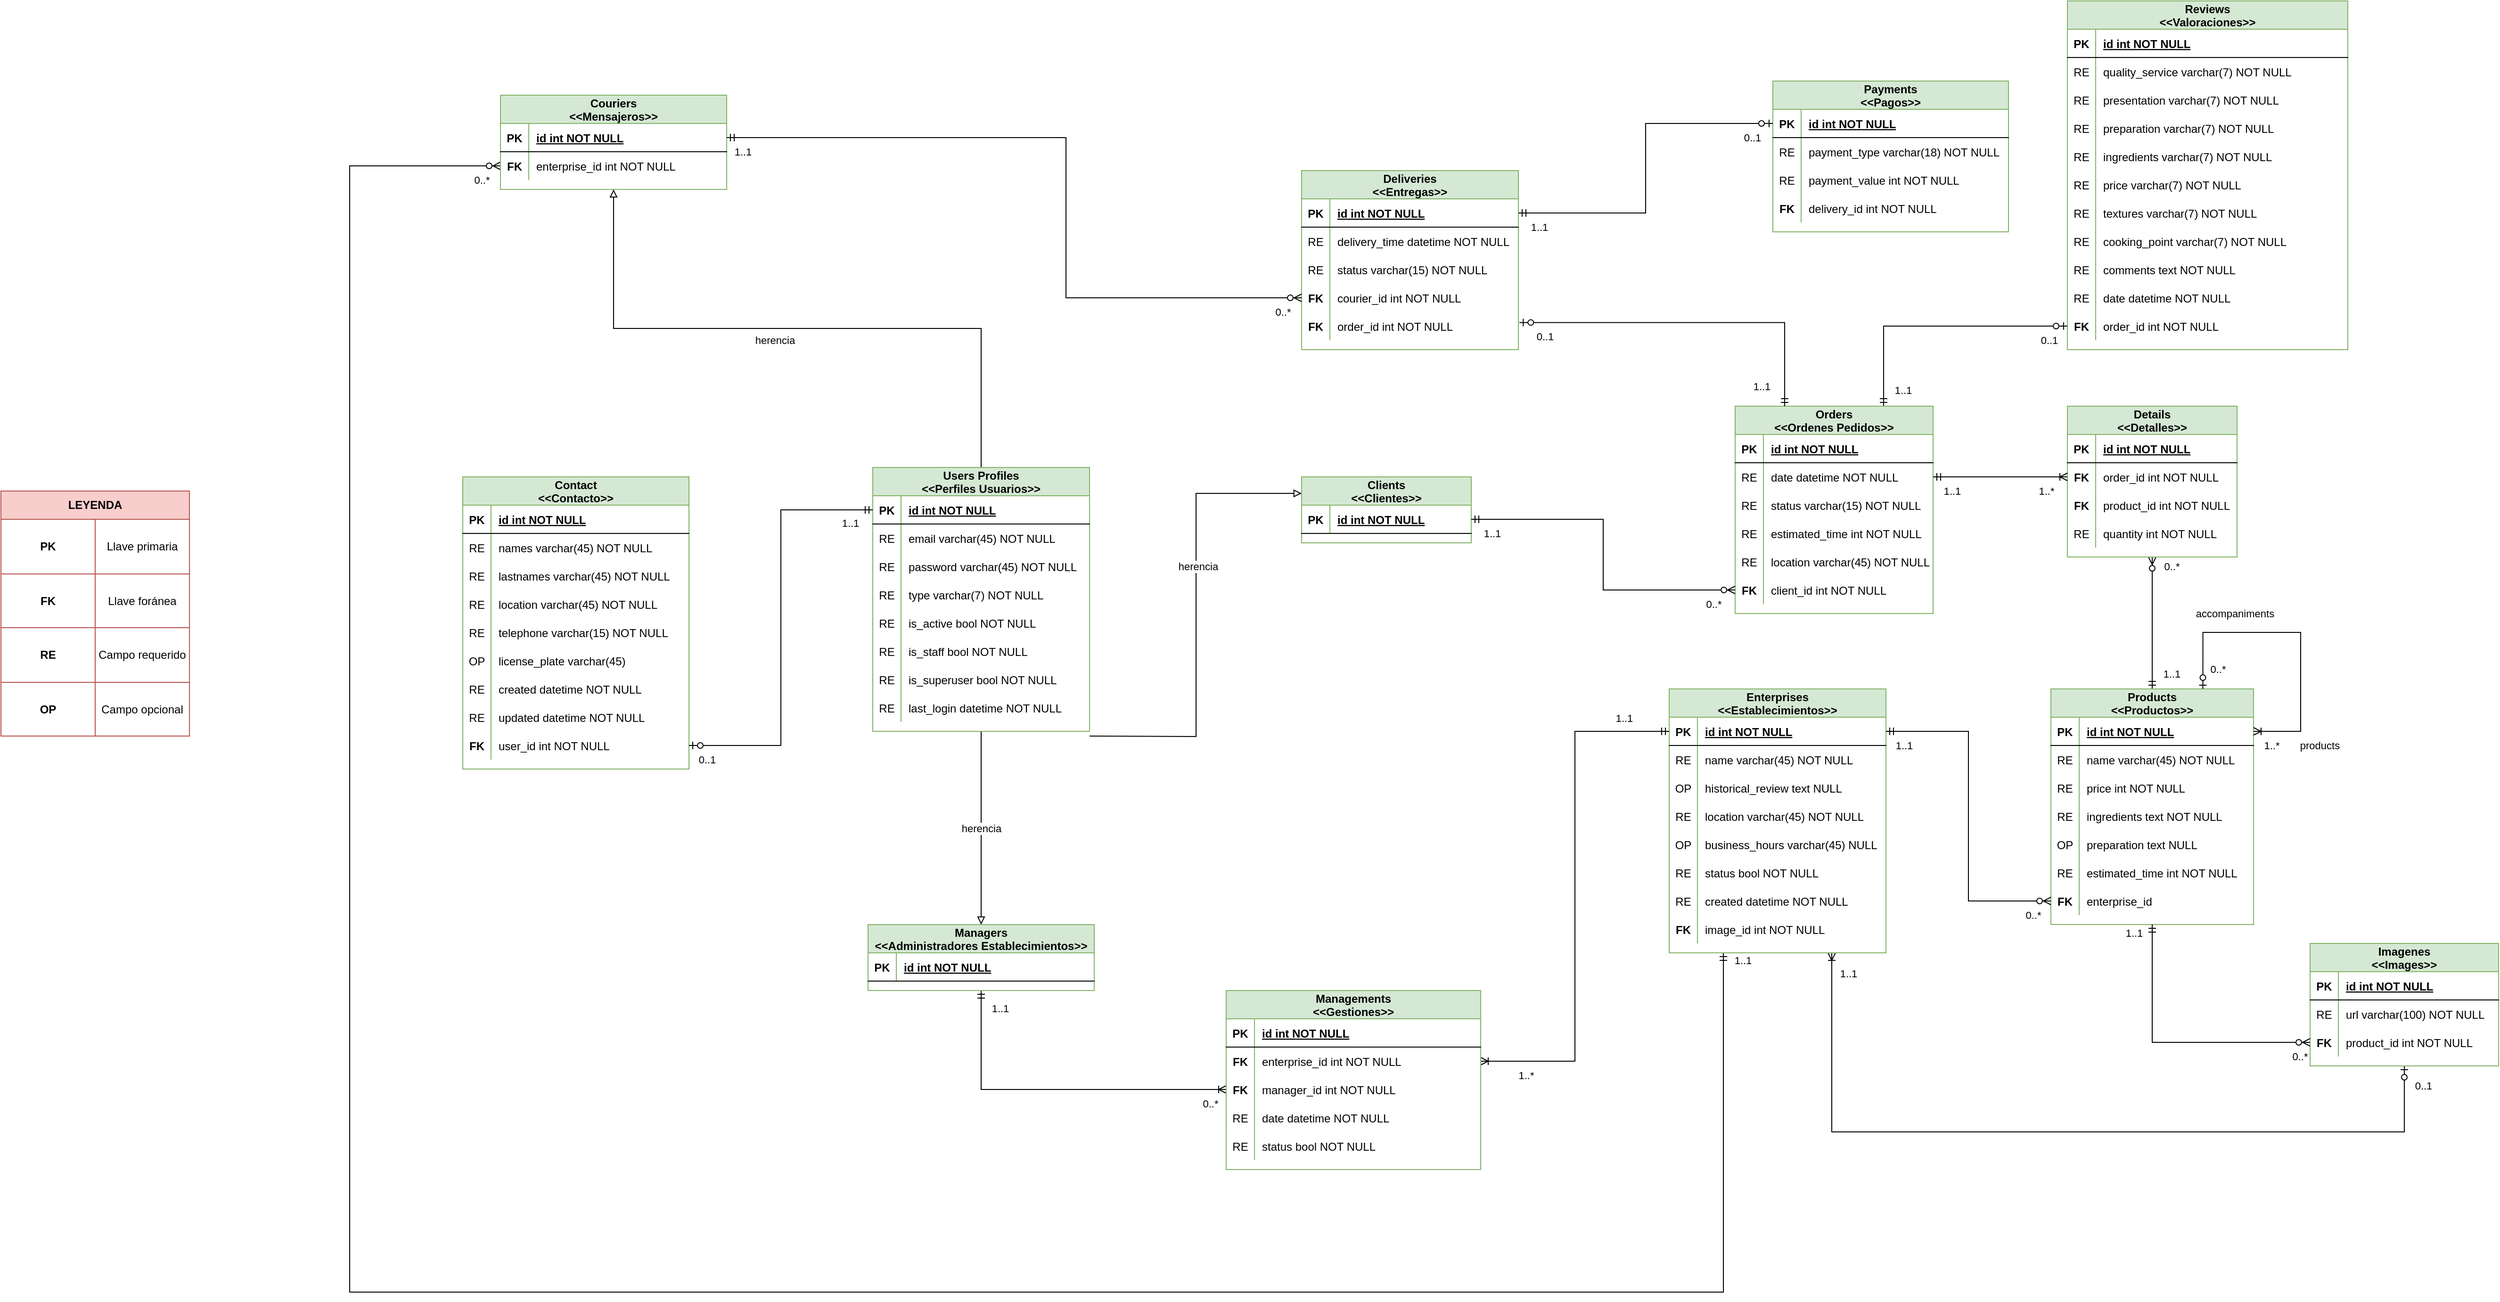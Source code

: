 <mxfile version="14.5.1" type="device"><diagram id="HAVUYU2v6M9ZR5-mSRdS" name="Página-1"><mxGraphModel dx="4851" dy="2589" grid="1" gridSize="10" guides="1" tooltips="1" connect="1" arrows="1" fold="1" page="1" pageScale="1" pageWidth="827" pageHeight="1169" math="0" shadow="0"><root><mxCell id="0"/><mxCell id="1" parent="0"/><mxCell id="UZAbyrxms46J0Z8CS2D--23" style="edgeStyle=orthogonalEdgeStyle;rounded=0;orthogonalLoop=1;jettySize=auto;html=1;startArrow=ERmandOne;startFill=0;endArrow=ERzeroToMany;endFill=1;entryX=0;entryY=0.5;entryDx=0;entryDy=0;exitX=0.25;exitY=1;exitDx=0;exitDy=0;" parent="1" source="FrM7oz4mUUD87Rr58isd-1" target="JqDrY_TDhReqGDjqG28Y-6" edge="1"><mxGeometry relative="1" as="geometry"><Array as="points"><mxPoint x="137" y="730"/><mxPoint x="-1320" y="730"/><mxPoint x="-1320" y="-465"/></Array><mxPoint x="300" y="340" as="sourcePoint"/><mxPoint x="-1220" y="-480" as="targetPoint"/></mxGeometry></mxCell><mxCell id="UZAbyrxms46J0Z8CS2D--38" value="1..1" style="edgeLabel;html=1;align=center;verticalAlign=middle;resizable=0;points=[];" parent="UZAbyrxms46J0Z8CS2D--23" vertex="1" connectable="0"><mxGeometry x="-0.992" relative="1" as="geometry"><mxPoint x="20" y="-5.2" as="offset"/></mxGeometry></mxCell><mxCell id="UZAbyrxms46J0Z8CS2D--40" value="0..*" style="edgeLabel;html=1;align=center;verticalAlign=middle;resizable=0;points=[];" parent="UZAbyrxms46J0Z8CS2D--23" vertex="1" connectable="0"><mxGeometry x="0.987" y="-2" relative="1" as="geometry"><mxPoint x="0.24" y="13" as="offset"/></mxGeometry></mxCell><mxCell id="JqDrY_TDhReqGDjqG28Y-15" style="edgeStyle=orthogonalEdgeStyle;rounded=0;orthogonalLoop=1;jettySize=auto;html=1;entryX=0.5;entryY=1;entryDx=0;entryDy=0;startArrow=ERoneToMany;startFill=0;endArrow=ERzeroToOne;endFill=1;exitX=0.75;exitY=1;exitDx=0;exitDy=0;" parent="1" source="FrM7oz4mUUD87Rr58isd-1" target="FrM7oz4mUUD87Rr58isd-206" edge="1"><mxGeometry relative="1" as="geometry"><Array as="points"><mxPoint x="253" y="560"/><mxPoint x="860" y="560"/></Array></mxGeometry></mxCell><mxCell id="JqDrY_TDhReqGDjqG28Y-19" value="0..1" style="edgeLabel;html=1;align=center;verticalAlign=middle;resizable=0;points=[];" parent="JqDrY_TDhReqGDjqG28Y-15" vertex="1" connectable="0"><mxGeometry x="0.953" y="-1" relative="1" as="geometry"><mxPoint x="19" as="offset"/></mxGeometry></mxCell><mxCell id="JqDrY_TDhReqGDjqG28Y-20" value="1..1" style="edgeLabel;html=1;align=center;verticalAlign=middle;resizable=0;points=[];" parent="JqDrY_TDhReqGDjqG28Y-15" vertex="1" connectable="0"><mxGeometry x="-0.951" y="-2" relative="1" as="geometry"><mxPoint x="19.5" as="offset"/></mxGeometry></mxCell><mxCell id="FrM7oz4mUUD87Rr58isd-1" value="Enterprises&#10;&lt;&lt;Establecimientos&gt;&gt;" style="shape=table;startSize=30;container=1;collapsible=1;childLayout=tableLayout;fixedRows=1;rowLines=0;fontStyle=1;align=center;resizeLast=1;fillColor=#d5e8d4;strokeColor=#82b366;" parent="1" vertex="1"><mxGeometry x="80" y="90" width="230" height="280" as="geometry"><mxRectangle x="120" y="90" width="160" height="30" as="alternateBounds"/></mxGeometry></mxCell><mxCell id="FrM7oz4mUUD87Rr58isd-2" value="" style="shape=partialRectangle;collapsible=0;dropTarget=0;pointerEvents=0;fillColor=none;top=0;left=0;bottom=1;right=0;points=[[0,0.5],[1,0.5]];portConstraint=eastwest;" parent="FrM7oz4mUUD87Rr58isd-1" vertex="1"><mxGeometry y="30" width="230" height="30" as="geometry"/></mxCell><mxCell id="FrM7oz4mUUD87Rr58isd-3" value="PK" style="shape=partialRectangle;connectable=0;fillColor=none;top=0;left=0;bottom=0;right=0;fontStyle=1;overflow=hidden;" parent="FrM7oz4mUUD87Rr58isd-2" vertex="1"><mxGeometry width="30" height="30" as="geometry"/></mxCell><mxCell id="FrM7oz4mUUD87Rr58isd-4" value="id int NOT NULL" style="shape=partialRectangle;connectable=0;fillColor=none;top=0;left=0;bottom=0;right=0;align=left;spacingLeft=6;fontStyle=5;overflow=hidden;" parent="FrM7oz4mUUD87Rr58isd-2" vertex="1"><mxGeometry x="30" width="200" height="30" as="geometry"/></mxCell><mxCell id="FrM7oz4mUUD87Rr58isd-5" value="" style="shape=partialRectangle;collapsible=0;dropTarget=0;pointerEvents=0;fillColor=none;top=0;left=0;bottom=0;right=0;points=[[0,0.5],[1,0.5]];portConstraint=eastwest;" parent="FrM7oz4mUUD87Rr58isd-1" vertex="1"><mxGeometry y="60" width="230" height="30" as="geometry"/></mxCell><mxCell id="FrM7oz4mUUD87Rr58isd-6" value="RE" style="shape=partialRectangle;connectable=0;fillColor=none;top=0;left=0;bottom=0;right=0;editable=1;overflow=hidden;" parent="FrM7oz4mUUD87Rr58isd-5" vertex="1"><mxGeometry width="30" height="30" as="geometry"/></mxCell><mxCell id="FrM7oz4mUUD87Rr58isd-7" value="name varchar(45) NOT NULL" style="shape=partialRectangle;connectable=0;fillColor=none;top=0;left=0;bottom=0;right=0;align=left;spacingLeft=6;overflow=hidden;" parent="FrM7oz4mUUD87Rr58isd-5" vertex="1"><mxGeometry x="30" width="200" height="30" as="geometry"/></mxCell><mxCell id="FrM7oz4mUUD87Rr58isd-200" value="" style="shape=partialRectangle;collapsible=0;dropTarget=0;pointerEvents=0;fillColor=none;top=0;left=0;bottom=0;right=0;points=[[0,0.5],[1,0.5]];portConstraint=eastwest;" parent="FrM7oz4mUUD87Rr58isd-1" vertex="1"><mxGeometry y="90" width="230" height="30" as="geometry"/></mxCell><mxCell id="FrM7oz4mUUD87Rr58isd-201" value="OP" style="shape=partialRectangle;connectable=0;fillColor=none;top=0;left=0;bottom=0;right=0;editable=1;overflow=hidden;" parent="FrM7oz4mUUD87Rr58isd-200" vertex="1"><mxGeometry width="30" height="30" as="geometry"/></mxCell><mxCell id="FrM7oz4mUUD87Rr58isd-202" value="historical_review text NULL" style="shape=partialRectangle;connectable=0;fillColor=none;top=0;left=0;bottom=0;right=0;align=left;spacingLeft=6;overflow=hidden;" parent="FrM7oz4mUUD87Rr58isd-200" vertex="1"><mxGeometry x="30" width="200" height="30" as="geometry"/></mxCell><mxCell id="FrM7oz4mUUD87Rr58isd-11" value="" style="shape=partialRectangle;collapsible=0;dropTarget=0;pointerEvents=0;fillColor=none;top=0;left=0;bottom=0;right=0;points=[[0,0.5],[1,0.5]];portConstraint=eastwest;" parent="FrM7oz4mUUD87Rr58isd-1" vertex="1"><mxGeometry y="120" width="230" height="30" as="geometry"/></mxCell><mxCell id="FrM7oz4mUUD87Rr58isd-12" value="RE" style="shape=partialRectangle;connectable=0;fillColor=none;top=0;left=0;bottom=0;right=0;editable=1;overflow=hidden;" parent="FrM7oz4mUUD87Rr58isd-11" vertex="1"><mxGeometry width="30" height="30" as="geometry"/></mxCell><mxCell id="FrM7oz4mUUD87Rr58isd-13" value="location varchar(45) NOT NULL" style="shape=partialRectangle;connectable=0;fillColor=none;top=0;left=0;bottom=0;right=0;align=left;spacingLeft=6;overflow=hidden;" parent="FrM7oz4mUUD87Rr58isd-11" vertex="1"><mxGeometry x="30" width="200" height="30" as="geometry"/></mxCell><mxCell id="FrM7oz4mUUD87Rr58isd-203" value="" style="shape=partialRectangle;collapsible=0;dropTarget=0;pointerEvents=0;fillColor=none;top=0;left=0;bottom=0;right=0;points=[[0,0.5],[1,0.5]];portConstraint=eastwest;" parent="FrM7oz4mUUD87Rr58isd-1" vertex="1"><mxGeometry y="150" width="230" height="30" as="geometry"/></mxCell><mxCell id="FrM7oz4mUUD87Rr58isd-204" value="OP" style="shape=partialRectangle;connectable=0;fillColor=none;top=0;left=0;bottom=0;right=0;editable=1;overflow=hidden;" parent="FrM7oz4mUUD87Rr58isd-203" vertex="1"><mxGeometry width="30" height="30" as="geometry"/></mxCell><mxCell id="FrM7oz4mUUD87Rr58isd-205" value="business_hours varchar(45) NULL" style="shape=partialRectangle;connectable=0;fillColor=none;top=0;left=0;bottom=0;right=0;align=left;spacingLeft=6;overflow=hidden;" parent="FrM7oz4mUUD87Rr58isd-203" vertex="1"><mxGeometry x="30" width="200" height="30" as="geometry"/></mxCell><mxCell id="UZAbyrxms46J0Z8CS2D--24" value="" style="shape=partialRectangle;collapsible=0;dropTarget=0;pointerEvents=0;fillColor=none;top=0;left=0;bottom=0;right=0;points=[[0,0.5],[1,0.5]];portConstraint=eastwest;" parent="FrM7oz4mUUD87Rr58isd-1" vertex="1"><mxGeometry y="180" width="230" height="30" as="geometry"/></mxCell><mxCell id="UZAbyrxms46J0Z8CS2D--25" value="RE" style="shape=partialRectangle;connectable=0;fillColor=none;top=0;left=0;bottom=0;right=0;editable=1;overflow=hidden;" parent="UZAbyrxms46J0Z8CS2D--24" vertex="1"><mxGeometry width="30" height="30" as="geometry"/></mxCell><mxCell id="UZAbyrxms46J0Z8CS2D--26" value="status bool NOT NULL" style="shape=partialRectangle;connectable=0;fillColor=none;top=0;left=0;bottom=0;right=0;align=left;spacingLeft=6;overflow=hidden;" parent="UZAbyrxms46J0Z8CS2D--24" vertex="1"><mxGeometry x="30" width="200" height="30" as="geometry"/></mxCell><mxCell id="UZAbyrxms46J0Z8CS2D--5" value="" style="shape=partialRectangle;collapsible=0;dropTarget=0;pointerEvents=0;fillColor=none;top=0;left=0;bottom=0;right=0;points=[[0,0.5],[1,0.5]];portConstraint=eastwest;" parent="FrM7oz4mUUD87Rr58isd-1" vertex="1"><mxGeometry y="210" width="230" height="30" as="geometry"/></mxCell><mxCell id="UZAbyrxms46J0Z8CS2D--6" value="RE" style="shape=partialRectangle;connectable=0;fillColor=none;top=0;left=0;bottom=0;right=0;editable=1;overflow=hidden;" parent="UZAbyrxms46J0Z8CS2D--5" vertex="1"><mxGeometry width="30" height="30" as="geometry"/></mxCell><mxCell id="UZAbyrxms46J0Z8CS2D--7" value="created datetime NOT NULL" style="shape=partialRectangle;connectable=0;fillColor=none;top=0;left=0;bottom=0;right=0;align=left;spacingLeft=6;overflow=hidden;" parent="UZAbyrxms46J0Z8CS2D--5" vertex="1"><mxGeometry x="30" width="200" height="30" as="geometry"/></mxCell><mxCell id="JqDrY_TDhReqGDjqG28Y-16" value="" style="shape=partialRectangle;collapsible=0;dropTarget=0;pointerEvents=0;fillColor=none;top=0;left=0;bottom=0;right=0;points=[[0,0.5],[1,0.5]];portConstraint=eastwest;" parent="FrM7oz4mUUD87Rr58isd-1" vertex="1"><mxGeometry y="240" width="230" height="30" as="geometry"/></mxCell><mxCell id="JqDrY_TDhReqGDjqG28Y-17" value="FK" style="shape=partialRectangle;connectable=0;fillColor=none;top=0;left=0;bottom=0;right=0;editable=1;overflow=hidden;fontStyle=1" parent="JqDrY_TDhReqGDjqG28Y-16" vertex="1"><mxGeometry width="30" height="30" as="geometry"/></mxCell><mxCell id="JqDrY_TDhReqGDjqG28Y-18" value="image_id int NOT NULL" style="shape=partialRectangle;connectable=0;fillColor=none;top=0;left=0;bottom=0;right=0;align=left;spacingLeft=6;overflow=hidden;" parent="JqDrY_TDhReqGDjqG28Y-16" vertex="1"><mxGeometry x="30" width="200" height="30" as="geometry"/></mxCell><mxCell id="cUeZTH6Xpq9dD_Her3w2-22" style="edgeStyle=orthogonalEdgeStyle;rounded=0;orthogonalLoop=1;jettySize=auto;html=1;startArrow=ERmandOne;startFill=0;endArrow=ERzeroToMany;endFill=1;entryX=0.5;entryY=1;entryDx=0;entryDy=0;" parent="1" source="FrM7oz4mUUD87Rr58isd-27" target="cUeZTH6Xpq9dD_Her3w2-5" edge="1"><mxGeometry relative="1" as="geometry"><mxPoint x="550" y="-30.0" as="targetPoint"/></mxGeometry></mxCell><mxCell id="cUeZTH6Xpq9dD_Her3w2-29" value="1..1" style="edgeLabel;html=1;align=center;verticalAlign=middle;resizable=0;points=[];" parent="cUeZTH6Xpq9dD_Her3w2-22" vertex="1" connectable="0"><mxGeometry x="-0.762" relative="1" as="geometry"><mxPoint x="20" as="offset"/></mxGeometry></mxCell><mxCell id="cUeZTH6Xpq9dD_Her3w2-30" value="0..*" style="edgeLabel;html=1;align=center;verticalAlign=middle;resizable=0;points=[];" parent="cUeZTH6Xpq9dD_Her3w2-22" vertex="1" connectable="0"><mxGeometry x="0.855" y="-1" relative="1" as="geometry"><mxPoint x="19" as="offset"/></mxGeometry></mxCell><mxCell id="FrM7oz4mUUD87Rr58isd-27" value="Products&#10;&lt;&lt;Productos&gt;&gt;" style="shape=table;startSize=30;container=1;collapsible=1;childLayout=tableLayout;fixedRows=1;rowLines=0;fontStyle=1;align=center;resizeLast=1;fillColor=#d5e8d4;strokeColor=#82b366;" parent="1" vertex="1"><mxGeometry x="485" y="90" width="215" height="250" as="geometry"><mxRectangle x="485" y="90" width="90" height="30" as="alternateBounds"/></mxGeometry></mxCell><mxCell id="FrM7oz4mUUD87Rr58isd-28" value="" style="shape=partialRectangle;collapsible=0;dropTarget=0;pointerEvents=0;fillColor=none;top=0;left=0;bottom=1;right=0;points=[[0,0.5],[1,0.5]];portConstraint=eastwest;" parent="FrM7oz4mUUD87Rr58isd-27" vertex="1"><mxGeometry y="30" width="215" height="30" as="geometry"/></mxCell><mxCell id="FrM7oz4mUUD87Rr58isd-29" value="PK" style="shape=partialRectangle;connectable=0;fillColor=none;top=0;left=0;bottom=0;right=0;fontStyle=1;overflow=hidden;" parent="FrM7oz4mUUD87Rr58isd-28" vertex="1"><mxGeometry width="30" height="30" as="geometry"/></mxCell><mxCell id="FrM7oz4mUUD87Rr58isd-30" value="id int NOT NULL" style="shape=partialRectangle;connectable=0;fillColor=none;top=0;left=0;bottom=0;right=0;align=left;spacingLeft=6;fontStyle=5;overflow=hidden;" parent="FrM7oz4mUUD87Rr58isd-28" vertex="1"><mxGeometry x="30" width="185" height="30" as="geometry"/></mxCell><mxCell id="cUeZTH6Xpq9dD_Her3w2-1" style="edgeStyle=orthogonalEdgeStyle;rounded=0;orthogonalLoop=1;jettySize=auto;html=1;exitX=1;exitY=0.5;exitDx=0;exitDy=0;entryX=0.75;entryY=0;entryDx=0;entryDy=0;endArrow=ERzeroToOne;endFill=1;startArrow=ERoneToMany;startFill=0;" parent="FrM7oz4mUUD87Rr58isd-27" source="FrM7oz4mUUD87Rr58isd-28" target="FrM7oz4mUUD87Rr58isd-27" edge="1"><mxGeometry relative="1" as="geometry"><Array as="points"><mxPoint x="265" y="45"/><mxPoint x="265" y="-60"/><mxPoint x="161" y="-60"/></Array><mxPoint x="155" y="-20" as="targetPoint"/></mxGeometry></mxCell><mxCell id="cUeZTH6Xpq9dD_Her3w2-3" value="0..*" style="edgeLabel;html=1;align=center;verticalAlign=middle;resizable=0;points=[];" parent="cUeZTH6Xpq9dD_Her3w2-1" vertex="1" connectable="0"><mxGeometry x="0.836" y="1" relative="1" as="geometry"><mxPoint x="14" y="4.76" as="offset"/></mxGeometry></mxCell><mxCell id="cUeZTH6Xpq9dD_Her3w2-4" value="1..*" style="edgeLabel;html=1;align=center;verticalAlign=middle;resizable=0;points=[];" parent="cUeZTH6Xpq9dD_Her3w2-1" vertex="1" connectable="0"><mxGeometry x="-0.936" y="-1" relative="1" as="geometry"><mxPoint x="8.57" y="14" as="offset"/></mxGeometry></mxCell><mxCell id="PLSfS1LGTWe3qA-7_5q0-1" value="accompaniments" style="edgeLabel;html=1;align=center;verticalAlign=middle;resizable=0;points=[];" parent="cUeZTH6Xpq9dD_Her3w2-1" vertex="1" connectable="0"><mxGeometry x="0.774" y="1" relative="1" as="geometry"><mxPoint x="32.71" y="-44.12" as="offset"/></mxGeometry></mxCell><mxCell id="PLSfS1LGTWe3qA-7_5q0-2" value="products" style="edgeLabel;html=1;align=center;verticalAlign=middle;resizable=0;points=[];" parent="cUeZTH6Xpq9dD_Her3w2-1" vertex="1" connectable="0"><mxGeometry x="-0.551" relative="1" as="geometry"><mxPoint x="20" y="36.6" as="offset"/></mxGeometry></mxCell><mxCell id="FrM7oz4mUUD87Rr58isd-34" value="" style="shape=partialRectangle;collapsible=0;dropTarget=0;pointerEvents=0;fillColor=none;top=0;left=0;bottom=0;right=0;points=[[0,0.5],[1,0.5]];portConstraint=eastwest;" parent="FrM7oz4mUUD87Rr58isd-27" vertex="1"><mxGeometry y="60" width="215" height="30" as="geometry"/></mxCell><mxCell id="FrM7oz4mUUD87Rr58isd-35" value="RE" style="shape=partialRectangle;connectable=0;fillColor=none;top=0;left=0;bottom=0;right=0;editable=1;overflow=hidden;" parent="FrM7oz4mUUD87Rr58isd-34" vertex="1"><mxGeometry width="30" height="30" as="geometry"/></mxCell><mxCell id="FrM7oz4mUUD87Rr58isd-36" value="name varchar(45) NOT NULL" style="shape=partialRectangle;connectable=0;fillColor=none;top=0;left=0;bottom=0;right=0;align=left;spacingLeft=6;overflow=hidden;" parent="FrM7oz4mUUD87Rr58isd-34" vertex="1"><mxGeometry x="30" width="185" height="30" as="geometry"/></mxCell><mxCell id="wVFpUFq9OthZHh9tzExo-1" value="" style="shape=partialRectangle;collapsible=0;dropTarget=0;pointerEvents=0;fillColor=none;top=0;left=0;bottom=0;right=0;points=[[0,0.5],[1,0.5]];portConstraint=eastwest;" parent="FrM7oz4mUUD87Rr58isd-27" vertex="1"><mxGeometry y="90" width="215" height="30" as="geometry"/></mxCell><mxCell id="wVFpUFq9OthZHh9tzExo-2" value="RE" style="shape=partialRectangle;connectable=0;fillColor=none;top=0;left=0;bottom=0;right=0;editable=1;overflow=hidden;" parent="wVFpUFq9OthZHh9tzExo-1" vertex="1"><mxGeometry width="30" height="30" as="geometry"/></mxCell><mxCell id="wVFpUFq9OthZHh9tzExo-3" value="price int NOT NULL" style="shape=partialRectangle;connectable=0;fillColor=none;top=0;left=0;bottom=0;right=0;align=left;spacingLeft=6;overflow=hidden;" parent="wVFpUFq9OthZHh9tzExo-1" vertex="1"><mxGeometry x="30" width="185" height="30" as="geometry"/></mxCell><mxCell id="FrM7oz4mUUD87Rr58isd-37" value="" style="shape=partialRectangle;collapsible=0;dropTarget=0;pointerEvents=0;fillColor=none;top=0;left=0;bottom=0;right=0;points=[[0,0.5],[1,0.5]];portConstraint=eastwest;" parent="FrM7oz4mUUD87Rr58isd-27" vertex="1"><mxGeometry y="120" width="215" height="30" as="geometry"/></mxCell><mxCell id="FrM7oz4mUUD87Rr58isd-38" value="RE" style="shape=partialRectangle;connectable=0;fillColor=none;top=0;left=0;bottom=0;right=0;editable=1;overflow=hidden;" parent="FrM7oz4mUUD87Rr58isd-37" vertex="1"><mxGeometry width="30" height="30" as="geometry"/></mxCell><mxCell id="FrM7oz4mUUD87Rr58isd-39" value="ingredients text NOT NULL" style="shape=partialRectangle;connectable=0;fillColor=none;top=0;left=0;bottom=0;right=0;align=left;spacingLeft=6;overflow=hidden;" parent="FrM7oz4mUUD87Rr58isd-37" vertex="1"><mxGeometry x="30" width="185" height="30" as="geometry"/></mxCell><mxCell id="FrM7oz4mUUD87Rr58isd-40" value="" style="shape=partialRectangle;collapsible=0;dropTarget=0;pointerEvents=0;fillColor=none;top=0;left=0;bottom=0;right=0;points=[[0,0.5],[1,0.5]];portConstraint=eastwest;" parent="FrM7oz4mUUD87Rr58isd-27" vertex="1"><mxGeometry y="150" width="215" height="30" as="geometry"/></mxCell><mxCell id="FrM7oz4mUUD87Rr58isd-41" value="OP" style="shape=partialRectangle;connectable=0;fillColor=none;top=0;left=0;bottom=0;right=0;editable=1;overflow=hidden;" parent="FrM7oz4mUUD87Rr58isd-40" vertex="1"><mxGeometry width="30" height="30" as="geometry"/></mxCell><mxCell id="FrM7oz4mUUD87Rr58isd-42" value="preparation text NULL" style="shape=partialRectangle;connectable=0;fillColor=none;top=0;left=0;bottom=0;right=0;align=left;spacingLeft=6;overflow=hidden;" parent="FrM7oz4mUUD87Rr58isd-40" vertex="1"><mxGeometry x="30" width="185" height="30" as="geometry"/></mxCell><mxCell id="FrM7oz4mUUD87Rr58isd-184" value="" style="shape=partialRectangle;collapsible=0;dropTarget=0;pointerEvents=0;fillColor=none;top=0;left=0;bottom=0;right=0;points=[[0,0.5],[1,0.5]];portConstraint=eastwest;" parent="FrM7oz4mUUD87Rr58isd-27" vertex="1"><mxGeometry y="180" width="215" height="30" as="geometry"/></mxCell><mxCell id="FrM7oz4mUUD87Rr58isd-185" value="RE" style="shape=partialRectangle;connectable=0;fillColor=none;top=0;left=0;bottom=0;right=0;editable=1;overflow=hidden;" parent="FrM7oz4mUUD87Rr58isd-184" vertex="1"><mxGeometry width="30" height="30" as="geometry"/></mxCell><mxCell id="FrM7oz4mUUD87Rr58isd-186" value="estimated_time int NOT NULL" style="shape=partialRectangle;connectable=0;fillColor=none;top=0;left=0;bottom=0;right=0;align=left;spacingLeft=6;overflow=hidden;" parent="FrM7oz4mUUD87Rr58isd-184" vertex="1"><mxGeometry x="30" width="185" height="30" as="geometry"/></mxCell><mxCell id="FrM7oz4mUUD87Rr58isd-43" value="" style="shape=partialRectangle;collapsible=0;dropTarget=0;pointerEvents=0;fillColor=none;top=0;left=0;bottom=0;right=0;points=[[0,0.5],[1,0.5]];portConstraint=eastwest;" parent="FrM7oz4mUUD87Rr58isd-27" vertex="1"><mxGeometry y="210" width="215" height="30" as="geometry"/></mxCell><mxCell id="FrM7oz4mUUD87Rr58isd-44" value="FK" style="shape=partialRectangle;connectable=0;fillColor=none;top=0;left=0;bottom=0;right=0;editable=1;overflow=hidden;fontStyle=1;" parent="FrM7oz4mUUD87Rr58isd-43" vertex="1"><mxGeometry width="30" height="30" as="geometry"/></mxCell><mxCell id="FrM7oz4mUUD87Rr58isd-45" value="enterprise_id" style="shape=partialRectangle;connectable=0;fillColor=none;top=0;left=0;bottom=0;right=0;align=left;spacingLeft=6;overflow=hidden;" parent="FrM7oz4mUUD87Rr58isd-43" vertex="1"><mxGeometry x="30" width="185" height="30" as="geometry"/></mxCell><mxCell id="FrM7oz4mUUD87Rr58isd-49" style="edgeStyle=orthogonalEdgeStyle;rounded=0;orthogonalLoop=1;jettySize=auto;html=1;entryX=0;entryY=0.5;entryDx=0;entryDy=0;endArrow=ERzeroToMany;endFill=1;startArrow=ERmandOne;startFill=0;" parent="1" source="FrM7oz4mUUD87Rr58isd-2" target="FrM7oz4mUUD87Rr58isd-43" edge="1"><mxGeometry relative="1" as="geometry"/></mxCell><mxCell id="FrM7oz4mUUD87Rr58isd-51" value="0..*" style="edgeLabel;html=1;align=center;verticalAlign=middle;resizable=0;points=[];" parent="FrM7oz4mUUD87Rr58isd-49" vertex="1" connectable="0"><mxGeometry x="0.894" relative="1" as="geometry"><mxPoint y="15" as="offset"/></mxGeometry></mxCell><mxCell id="FrM7oz4mUUD87Rr58isd-52" value="1..1" style="edgeLabel;html=1;align=center;verticalAlign=middle;resizable=0;points=[];" parent="FrM7oz4mUUD87Rr58isd-49" vertex="1" connectable="0"><mxGeometry x="-0.909" y="-2" relative="1" as="geometry"><mxPoint x="2.86" y="13" as="offset"/></mxGeometry></mxCell><mxCell id="FrM7oz4mUUD87Rr58isd-53" value="Reviews&#10;&lt;&lt;Valoraciones&gt;&gt;" style="shape=table;startSize=30;container=1;collapsible=1;childLayout=tableLayout;fixedRows=1;rowLines=0;fontStyle=1;align=center;resizeLast=1;shadow=0;fillColor=#d5e8d4;strokeColor=#82b366;" parent="1" vertex="1"><mxGeometry x="502.5" y="-640" width="297.5" height="370" as="geometry"><mxRectangle x="502.5" y="-640" width="130" height="30" as="alternateBounds"/></mxGeometry></mxCell><mxCell id="FrM7oz4mUUD87Rr58isd-54" value="" style="shape=partialRectangle;collapsible=0;dropTarget=0;pointerEvents=0;fillColor=none;top=0;left=0;bottom=1;right=0;points=[[0,0.5],[1,0.5]];portConstraint=eastwest;" parent="FrM7oz4mUUD87Rr58isd-53" vertex="1"><mxGeometry y="30" width="297.5" height="30" as="geometry"/></mxCell><mxCell id="FrM7oz4mUUD87Rr58isd-55" value="PK" style="shape=partialRectangle;connectable=0;fillColor=none;top=0;left=0;bottom=0;right=0;fontStyle=1;overflow=hidden;" parent="FrM7oz4mUUD87Rr58isd-54" vertex="1"><mxGeometry width="30" height="30" as="geometry"/></mxCell><mxCell id="FrM7oz4mUUD87Rr58isd-56" value="id int NOT NULL" style="shape=partialRectangle;connectable=0;fillColor=none;top=0;left=0;bottom=0;right=0;align=left;spacingLeft=6;fontStyle=5;overflow=hidden;" parent="FrM7oz4mUUD87Rr58isd-54" vertex="1"><mxGeometry x="30" width="267.5" height="30" as="geometry"/></mxCell><mxCell id="FrM7oz4mUUD87Rr58isd-57" value="" style="shape=partialRectangle;collapsible=0;dropTarget=0;pointerEvents=0;fillColor=none;top=0;left=0;bottom=0;right=0;points=[[0,0.5],[1,0.5]];portConstraint=eastwest;" parent="FrM7oz4mUUD87Rr58isd-53" vertex="1"><mxGeometry y="60" width="297.5" height="30" as="geometry"/></mxCell><mxCell id="FrM7oz4mUUD87Rr58isd-58" value="RE" style="shape=partialRectangle;connectable=0;fillColor=none;top=0;left=0;bottom=0;right=0;editable=1;overflow=hidden;" parent="FrM7oz4mUUD87Rr58isd-57" vertex="1"><mxGeometry width="30" height="30" as="geometry"/></mxCell><mxCell id="FrM7oz4mUUD87Rr58isd-59" value="quality_service varchar(7) NOT NULL" style="shape=partialRectangle;connectable=0;fillColor=none;top=0;left=0;bottom=0;right=0;align=left;spacingLeft=6;overflow=hidden;" parent="FrM7oz4mUUD87Rr58isd-57" vertex="1"><mxGeometry x="30" width="267.5" height="30" as="geometry"/></mxCell><mxCell id="FrM7oz4mUUD87Rr58isd-60" value="" style="shape=partialRectangle;collapsible=0;dropTarget=0;pointerEvents=0;fillColor=none;top=0;left=0;bottom=0;right=0;points=[[0,0.5],[1,0.5]];portConstraint=eastwest;" parent="FrM7oz4mUUD87Rr58isd-53" vertex="1"><mxGeometry y="90" width="297.5" height="30" as="geometry"/></mxCell><mxCell id="FrM7oz4mUUD87Rr58isd-61" value="RE" style="shape=partialRectangle;connectable=0;fillColor=none;top=0;left=0;bottom=0;right=0;editable=1;overflow=hidden;" parent="FrM7oz4mUUD87Rr58isd-60" vertex="1"><mxGeometry width="30" height="30" as="geometry"/></mxCell><mxCell id="FrM7oz4mUUD87Rr58isd-62" value="presentation varchar(7) NOT NULL" style="shape=partialRectangle;connectable=0;fillColor=none;top=0;left=0;bottom=0;right=0;align=left;spacingLeft=6;overflow=hidden;" parent="FrM7oz4mUUD87Rr58isd-60" vertex="1"><mxGeometry x="30" width="267.5" height="30" as="geometry"/></mxCell><mxCell id="FrM7oz4mUUD87Rr58isd-154" value="" style="shape=partialRectangle;collapsible=0;dropTarget=0;pointerEvents=0;fillColor=none;top=0;left=0;bottom=0;right=0;points=[[0,0.5],[1,0.5]];portConstraint=eastwest;" parent="FrM7oz4mUUD87Rr58isd-53" vertex="1"><mxGeometry y="120" width="297.5" height="30" as="geometry"/></mxCell><mxCell id="FrM7oz4mUUD87Rr58isd-155" value="RE" style="shape=partialRectangle;connectable=0;fillColor=none;top=0;left=0;bottom=0;right=0;editable=1;overflow=hidden;" parent="FrM7oz4mUUD87Rr58isd-154" vertex="1"><mxGeometry width="30" height="30" as="geometry"/></mxCell><mxCell id="FrM7oz4mUUD87Rr58isd-156" value="preparation varchar(7) NOT NULL" style="shape=partialRectangle;connectable=0;fillColor=none;top=0;left=0;bottom=0;right=0;align=left;spacingLeft=6;overflow=hidden;" parent="FrM7oz4mUUD87Rr58isd-154" vertex="1"><mxGeometry x="30" width="267.5" height="30" as="geometry"/></mxCell><mxCell id="FrM7oz4mUUD87Rr58isd-157" value="" style="shape=partialRectangle;collapsible=0;dropTarget=0;pointerEvents=0;fillColor=none;top=0;left=0;bottom=0;right=0;points=[[0,0.5],[1,0.5]];portConstraint=eastwest;" parent="FrM7oz4mUUD87Rr58isd-53" vertex="1"><mxGeometry y="150" width="297.5" height="30" as="geometry"/></mxCell><mxCell id="FrM7oz4mUUD87Rr58isd-158" value="RE" style="shape=partialRectangle;connectable=0;fillColor=none;top=0;left=0;bottom=0;right=0;editable=1;overflow=hidden;" parent="FrM7oz4mUUD87Rr58isd-157" vertex="1"><mxGeometry width="30" height="30" as="geometry"/></mxCell><mxCell id="FrM7oz4mUUD87Rr58isd-159" value="ingredients varchar(7) NOT NULL" style="shape=partialRectangle;connectable=0;fillColor=none;top=0;left=0;bottom=0;right=0;align=left;spacingLeft=6;overflow=hidden;" parent="FrM7oz4mUUD87Rr58isd-157" vertex="1"><mxGeometry x="30" width="267.5" height="30" as="geometry"/></mxCell><mxCell id="FrM7oz4mUUD87Rr58isd-160" value="" style="shape=partialRectangle;collapsible=0;dropTarget=0;pointerEvents=0;fillColor=none;top=0;left=0;bottom=0;right=0;points=[[0,0.5],[1,0.5]];portConstraint=eastwest;" parent="FrM7oz4mUUD87Rr58isd-53" vertex="1"><mxGeometry y="180" width="297.5" height="30" as="geometry"/></mxCell><mxCell id="FrM7oz4mUUD87Rr58isd-161" value="RE" style="shape=partialRectangle;connectable=0;fillColor=none;top=0;left=0;bottom=0;right=0;editable=1;overflow=hidden;" parent="FrM7oz4mUUD87Rr58isd-160" vertex="1"><mxGeometry width="30" height="30" as="geometry"/></mxCell><mxCell id="FrM7oz4mUUD87Rr58isd-162" value="price varchar(7) NOT NULL" style="shape=partialRectangle;connectable=0;fillColor=none;top=0;left=0;bottom=0;right=0;align=left;spacingLeft=6;overflow=hidden;" parent="FrM7oz4mUUD87Rr58isd-160" vertex="1"><mxGeometry x="30" width="267.5" height="30" as="geometry"/></mxCell><mxCell id="FrM7oz4mUUD87Rr58isd-163" value="" style="shape=partialRectangle;collapsible=0;dropTarget=0;pointerEvents=0;fillColor=none;top=0;left=0;bottom=0;right=0;points=[[0,0.5],[1,0.5]];portConstraint=eastwest;" parent="FrM7oz4mUUD87Rr58isd-53" vertex="1"><mxGeometry y="210" width="297.5" height="30" as="geometry"/></mxCell><mxCell id="FrM7oz4mUUD87Rr58isd-164" value="RE" style="shape=partialRectangle;connectable=0;fillColor=none;top=0;left=0;bottom=0;right=0;editable=1;overflow=hidden;" parent="FrM7oz4mUUD87Rr58isd-163" vertex="1"><mxGeometry width="30" height="30" as="geometry"/></mxCell><mxCell id="FrM7oz4mUUD87Rr58isd-165" value="textures varchar(7) NOT NULL" style="shape=partialRectangle;connectable=0;fillColor=none;top=0;left=0;bottom=0;right=0;align=left;spacingLeft=6;overflow=hidden;" parent="FrM7oz4mUUD87Rr58isd-163" vertex="1"><mxGeometry x="30" width="267.5" height="30" as="geometry"/></mxCell><mxCell id="FrM7oz4mUUD87Rr58isd-166" value="" style="shape=partialRectangle;collapsible=0;dropTarget=0;pointerEvents=0;fillColor=none;top=0;left=0;bottom=0;right=0;points=[[0,0.5],[1,0.5]];portConstraint=eastwest;" parent="FrM7oz4mUUD87Rr58isd-53" vertex="1"><mxGeometry y="240" width="297.5" height="30" as="geometry"/></mxCell><mxCell id="FrM7oz4mUUD87Rr58isd-167" value="RE" style="shape=partialRectangle;connectable=0;fillColor=none;top=0;left=0;bottom=0;right=0;editable=1;overflow=hidden;" parent="FrM7oz4mUUD87Rr58isd-166" vertex="1"><mxGeometry width="30" height="30" as="geometry"/></mxCell><mxCell id="FrM7oz4mUUD87Rr58isd-168" value="cooking_point varchar(7) NOT NULL" style="shape=partialRectangle;connectable=0;fillColor=none;top=0;left=0;bottom=0;right=0;align=left;spacingLeft=6;overflow=hidden;" parent="FrM7oz4mUUD87Rr58isd-166" vertex="1"><mxGeometry x="30" width="267.5" height="30" as="geometry"/></mxCell><mxCell id="cUeZTH6Xpq9dD_Her3w2-37" value="" style="shape=partialRectangle;collapsible=0;dropTarget=0;pointerEvents=0;fillColor=none;top=0;left=0;bottom=0;right=0;points=[[0,0.5],[1,0.5]];portConstraint=eastwest;" parent="FrM7oz4mUUD87Rr58isd-53" vertex="1"><mxGeometry y="270" width="297.5" height="30" as="geometry"/></mxCell><mxCell id="cUeZTH6Xpq9dD_Her3w2-38" value="RE" style="shape=partialRectangle;connectable=0;fillColor=none;top=0;left=0;bottom=0;right=0;editable=1;overflow=hidden;" parent="cUeZTH6Xpq9dD_Her3w2-37" vertex="1"><mxGeometry width="30" height="30" as="geometry"/></mxCell><mxCell id="cUeZTH6Xpq9dD_Her3w2-39" value="comments text NOT NULL" style="shape=partialRectangle;connectable=0;fillColor=none;top=0;left=0;bottom=0;right=0;align=left;spacingLeft=6;overflow=hidden;" parent="cUeZTH6Xpq9dD_Her3w2-37" vertex="1"><mxGeometry x="30" width="267.5" height="30" as="geometry"/></mxCell><mxCell id="UZAbyrxms46J0Z8CS2D--1" value="" style="shape=partialRectangle;collapsible=0;dropTarget=0;pointerEvents=0;fillColor=none;top=0;left=0;bottom=0;right=0;points=[[0,0.5],[1,0.5]];portConstraint=eastwest;" parent="FrM7oz4mUUD87Rr58isd-53" vertex="1"><mxGeometry y="300" width="297.5" height="30" as="geometry"/></mxCell><mxCell id="UZAbyrxms46J0Z8CS2D--2" value="RE" style="shape=partialRectangle;connectable=0;fillColor=none;top=0;left=0;bottom=0;right=0;editable=1;overflow=hidden;" parent="UZAbyrxms46J0Z8CS2D--1" vertex="1"><mxGeometry width="30" height="30" as="geometry"/></mxCell><mxCell id="UZAbyrxms46J0Z8CS2D--3" value="date datetime NOT NULL" style="shape=partialRectangle;connectable=0;fillColor=none;top=0;left=0;bottom=0;right=0;align=left;spacingLeft=6;overflow=hidden;" parent="UZAbyrxms46J0Z8CS2D--1" vertex="1"><mxGeometry x="30" width="267.5" height="30" as="geometry"/></mxCell><mxCell id="FrM7oz4mUUD87Rr58isd-234" value="" style="shape=partialRectangle;collapsible=0;dropTarget=0;pointerEvents=0;fillColor=none;top=0;left=0;bottom=0;right=0;points=[[0,0.5],[1,0.5]];portConstraint=eastwest;" parent="FrM7oz4mUUD87Rr58isd-53" vertex="1"><mxGeometry y="330" width="297.5" height="30" as="geometry"/></mxCell><mxCell id="FrM7oz4mUUD87Rr58isd-235" value="FK" style="shape=partialRectangle;connectable=0;fillColor=none;top=0;left=0;bottom=0;right=0;editable=1;overflow=hidden;fontStyle=1;" parent="FrM7oz4mUUD87Rr58isd-234" vertex="1"><mxGeometry width="30" height="30" as="geometry"/></mxCell><mxCell id="FrM7oz4mUUD87Rr58isd-236" value="order_id int NOT NULL" style="shape=partialRectangle;connectable=0;fillColor=none;top=0;left=0;bottom=0;right=0;align=left;spacingLeft=6;overflow=hidden;" parent="FrM7oz4mUUD87Rr58isd-234" vertex="1"><mxGeometry x="30" width="267.5" height="30" as="geometry"/></mxCell><mxCell id="FrM7oz4mUUD87Rr58isd-82" value="Clients&#10;&lt;&lt;Clientes&gt;&gt;" style="shape=table;startSize=30;container=1;collapsible=1;childLayout=tableLayout;fixedRows=1;rowLines=0;fontStyle=1;align=center;resizeLast=1;shadow=0;fillColor=#d5e8d4;strokeColor=#82b366;" parent="1" vertex="1"><mxGeometry x="-310" y="-135" width="180" height="70" as="geometry"/></mxCell><mxCell id="FrM7oz4mUUD87Rr58isd-83" value="" style="shape=partialRectangle;collapsible=0;dropTarget=0;pointerEvents=0;fillColor=none;top=0;left=0;bottom=1;right=0;points=[[0,0.5],[1,0.5]];portConstraint=eastwest;" parent="FrM7oz4mUUD87Rr58isd-82" vertex="1"><mxGeometry y="30" width="180" height="30" as="geometry"/></mxCell><mxCell id="FrM7oz4mUUD87Rr58isd-84" value="PK" style="shape=partialRectangle;connectable=0;fillColor=none;top=0;left=0;bottom=0;right=0;fontStyle=1;overflow=hidden;" parent="FrM7oz4mUUD87Rr58isd-83" vertex="1"><mxGeometry width="30" height="30" as="geometry"/></mxCell><mxCell id="FrM7oz4mUUD87Rr58isd-85" value="id int NOT NULL" style="shape=partialRectangle;connectable=0;fillColor=none;top=0;left=0;bottom=0;right=0;align=left;spacingLeft=6;fontStyle=5;overflow=hidden;" parent="FrM7oz4mUUD87Rr58isd-83" vertex="1"><mxGeometry x="30" width="150" height="30" as="geometry"/></mxCell><mxCell id="FrM7oz4mUUD87Rr58isd-95" value="Couriers&#10;&lt;&lt;Mensajeros&gt;&gt;" style="shape=table;startSize=30;container=1;collapsible=1;childLayout=tableLayout;fixedRows=1;rowLines=0;fontStyle=1;align=center;resizeLast=1;shadow=0;fillColor=#d5e8d4;strokeColor=#82b366;" parent="1" vertex="1"><mxGeometry x="-1160" y="-540" width="240" height="100" as="geometry"/></mxCell><mxCell id="FrM7oz4mUUD87Rr58isd-96" value="" style="shape=partialRectangle;collapsible=0;dropTarget=0;pointerEvents=0;fillColor=none;top=0;left=0;bottom=1;right=0;points=[[0,0.5],[1,0.5]];portConstraint=eastwest;" parent="FrM7oz4mUUD87Rr58isd-95" vertex="1"><mxGeometry y="30" width="240" height="30" as="geometry"/></mxCell><mxCell id="FrM7oz4mUUD87Rr58isd-97" value="PK" style="shape=partialRectangle;connectable=0;fillColor=none;top=0;left=0;bottom=0;right=0;fontStyle=1;overflow=hidden;" parent="FrM7oz4mUUD87Rr58isd-96" vertex="1"><mxGeometry width="30" height="30" as="geometry"/></mxCell><mxCell id="FrM7oz4mUUD87Rr58isd-98" value="id int NOT NULL" style="shape=partialRectangle;connectable=0;fillColor=none;top=0;left=0;bottom=0;right=0;align=left;spacingLeft=6;fontStyle=5;overflow=hidden;" parent="FrM7oz4mUUD87Rr58isd-96" vertex="1"><mxGeometry x="30" width="210" height="30" as="geometry"/></mxCell><mxCell id="JqDrY_TDhReqGDjqG28Y-6" value="" style="shape=partialRectangle;collapsible=0;dropTarget=0;pointerEvents=0;fillColor=none;top=0;left=0;bottom=0;right=0;points=[[0,0.5],[1,0.5]];portConstraint=eastwest;" parent="FrM7oz4mUUD87Rr58isd-95" vertex="1"><mxGeometry y="60" width="240" height="30" as="geometry"/></mxCell><mxCell id="JqDrY_TDhReqGDjqG28Y-7" value="FK" style="shape=partialRectangle;connectable=0;fillColor=none;top=0;left=0;bottom=0;right=0;editable=1;overflow=hidden;fontStyle=1" parent="JqDrY_TDhReqGDjqG28Y-6" vertex="1"><mxGeometry width="30" height="30" as="geometry"/></mxCell><mxCell id="JqDrY_TDhReqGDjqG28Y-8" value="enterprise_id int NOT NULL" style="shape=partialRectangle;connectable=0;fillColor=none;top=0;left=0;bottom=0;right=0;align=left;spacingLeft=6;overflow=hidden;" parent="JqDrY_TDhReqGDjqG28Y-6" vertex="1"><mxGeometry x="30" width="210" height="30" as="geometry"/></mxCell><mxCell id="FrM7oz4mUUD87Rr58isd-241" style="edgeStyle=orthogonalEdgeStyle;rounded=0;orthogonalLoop=1;jettySize=auto;html=1;entryX=0;entryY=0.5;entryDx=0;entryDy=0;exitX=0.75;exitY=0;exitDx=0;exitDy=0;endArrow=ERzeroToOne;endFill=1;startArrow=ERmandOne;startFill=0;" parent="1" source="FrM7oz4mUUD87Rr58isd-120" target="FrM7oz4mUUD87Rr58isd-234" edge="1"><mxGeometry relative="1" as="geometry"/></mxCell><mxCell id="FrM7oz4mUUD87Rr58isd-242" value="0..1" style="edgeLabel;html=1;align=center;verticalAlign=middle;resizable=0;points=[];" parent="FrM7oz4mUUD87Rr58isd-241" vertex="1" connectable="0"><mxGeometry x="0.812" relative="1" as="geometry"><mxPoint x="6.26" y="15" as="offset"/></mxGeometry></mxCell><mxCell id="FrM7oz4mUUD87Rr58isd-243" value="1..1" style="edgeLabel;html=1;align=center;verticalAlign=middle;resizable=0;points=[];" parent="FrM7oz4mUUD87Rr58isd-241" vertex="1" connectable="0"><mxGeometry x="-0.952" y="2" relative="1" as="geometry"><mxPoint x="22" y="-11.03" as="offset"/></mxGeometry></mxCell><mxCell id="FrM7oz4mUUD87Rr58isd-120" value="Orders&#10;&lt;&lt;Ordenes Pedidos&gt;&gt;" style="shape=table;startSize=30;container=1;collapsible=1;childLayout=tableLayout;fixedRows=1;rowLines=0;fontStyle=1;align=center;resizeLast=1;shadow=0;fillColor=#d5e8d4;strokeColor=#82b366;" parent="1" vertex="1"><mxGeometry x="150" y="-210" width="210" height="220" as="geometry"><mxRectangle x="150" y="-210" width="160" height="30" as="alternateBounds"/></mxGeometry></mxCell><mxCell id="FrM7oz4mUUD87Rr58isd-121" value="" style="shape=partialRectangle;collapsible=0;dropTarget=0;pointerEvents=0;fillColor=none;top=0;left=0;bottom=1;right=0;points=[[0,0.5],[1,0.5]];portConstraint=eastwest;" parent="FrM7oz4mUUD87Rr58isd-120" vertex="1"><mxGeometry y="30" width="210" height="30" as="geometry"/></mxCell><mxCell id="FrM7oz4mUUD87Rr58isd-122" value="PK" style="shape=partialRectangle;connectable=0;fillColor=none;top=0;left=0;bottom=0;right=0;fontStyle=1;overflow=hidden;" parent="FrM7oz4mUUD87Rr58isd-121" vertex="1"><mxGeometry width="30" height="30" as="geometry"/></mxCell><mxCell id="FrM7oz4mUUD87Rr58isd-123" value="id int NOT NULL" style="shape=partialRectangle;connectable=0;fillColor=none;top=0;left=0;bottom=0;right=0;align=left;spacingLeft=6;fontStyle=5;overflow=hidden;" parent="FrM7oz4mUUD87Rr58isd-121" vertex="1"><mxGeometry x="30" width="180" height="30" as="geometry"/></mxCell><mxCell id="FrM7oz4mUUD87Rr58isd-124" value="" style="shape=partialRectangle;collapsible=0;dropTarget=0;pointerEvents=0;fillColor=none;top=0;left=0;bottom=0;right=0;points=[[0,0.5],[1,0.5]];portConstraint=eastwest;" parent="FrM7oz4mUUD87Rr58isd-120" vertex="1"><mxGeometry y="60" width="210" height="30" as="geometry"/></mxCell><mxCell id="FrM7oz4mUUD87Rr58isd-125" value="RE" style="shape=partialRectangle;connectable=0;fillColor=none;top=0;left=0;bottom=0;right=0;editable=1;overflow=hidden;" parent="FrM7oz4mUUD87Rr58isd-124" vertex="1"><mxGeometry width="30" height="30" as="geometry"/></mxCell><mxCell id="FrM7oz4mUUD87Rr58isd-126" value="date datetime NOT NULL" style="shape=partialRectangle;connectable=0;fillColor=none;top=0;left=0;bottom=0;right=0;align=left;spacingLeft=6;overflow=hidden;" parent="FrM7oz4mUUD87Rr58isd-124" vertex="1"><mxGeometry x="30" width="180" height="30" as="geometry"/></mxCell><mxCell id="FrM7oz4mUUD87Rr58isd-127" value="" style="shape=partialRectangle;collapsible=0;dropTarget=0;pointerEvents=0;fillColor=none;top=0;left=0;bottom=0;right=0;points=[[0,0.5],[1,0.5]];portConstraint=eastwest;" parent="FrM7oz4mUUD87Rr58isd-120" vertex="1"><mxGeometry y="90" width="210" height="30" as="geometry"/></mxCell><mxCell id="FrM7oz4mUUD87Rr58isd-128" value="RE" style="shape=partialRectangle;connectable=0;fillColor=none;top=0;left=0;bottom=0;right=0;editable=1;overflow=hidden;" parent="FrM7oz4mUUD87Rr58isd-127" vertex="1"><mxGeometry width="30" height="30" as="geometry"/></mxCell><mxCell id="FrM7oz4mUUD87Rr58isd-129" value="status varchar(15) NOT NULL" style="shape=partialRectangle;connectable=0;top=0;left=0;bottom=0;right=0;align=left;spacingLeft=6;overflow=hidden;fontStyle=0;strokeColor=#b85450;fillColor=none;" parent="FrM7oz4mUUD87Rr58isd-127" vertex="1"><mxGeometry x="30" width="180" height="30" as="geometry"/></mxCell><mxCell id="FrM7oz4mUUD87Rr58isd-151" value="" style="shape=partialRectangle;collapsible=0;dropTarget=0;pointerEvents=0;fillColor=none;top=0;left=0;bottom=0;right=0;points=[[0,0.5],[1,0.5]];portConstraint=eastwest;" parent="FrM7oz4mUUD87Rr58isd-120" vertex="1"><mxGeometry y="120" width="210" height="30" as="geometry"/></mxCell><mxCell id="FrM7oz4mUUD87Rr58isd-152" value="RE" style="shape=partialRectangle;connectable=0;fillColor=none;top=0;left=0;bottom=0;right=0;editable=1;overflow=hidden;" parent="FrM7oz4mUUD87Rr58isd-151" vertex="1"><mxGeometry width="30" height="30" as="geometry"/></mxCell><mxCell id="FrM7oz4mUUD87Rr58isd-153" value="estimated_time int NOT NULL" style="shape=partialRectangle;connectable=0;top=0;left=0;bottom=0;right=0;align=left;spacingLeft=6;overflow=hidden;fillColor=none;" parent="FrM7oz4mUUD87Rr58isd-151" vertex="1"><mxGeometry x="30" width="180" height="30" as="geometry"/></mxCell><mxCell id="cUeZTH6Xpq9dD_Her3w2-95" value="" style="shape=partialRectangle;collapsible=0;dropTarget=0;pointerEvents=0;fillColor=none;top=0;left=0;bottom=0;right=0;points=[[0,0.5],[1,0.5]];portConstraint=eastwest;" parent="FrM7oz4mUUD87Rr58isd-120" vertex="1"><mxGeometry y="150" width="210" height="30" as="geometry"/></mxCell><mxCell id="cUeZTH6Xpq9dD_Her3w2-96" value="RE" style="shape=partialRectangle;connectable=0;fillColor=none;top=0;left=0;bottom=0;right=0;editable=1;overflow=hidden;" parent="cUeZTH6Xpq9dD_Her3w2-95" vertex="1"><mxGeometry width="30" height="30" as="geometry"/></mxCell><mxCell id="cUeZTH6Xpq9dD_Her3w2-97" value="location varchar(45) NOT NULL" style="shape=partialRectangle;connectable=0;top=0;left=0;bottom=0;right=0;align=left;spacingLeft=6;overflow=hidden;fillColor=none;" parent="cUeZTH6Xpq9dD_Her3w2-95" vertex="1"><mxGeometry x="30" width="180" height="30" as="geometry"/></mxCell><mxCell id="FrM7oz4mUUD87Rr58isd-133" value="" style="shape=partialRectangle;collapsible=0;dropTarget=0;pointerEvents=0;fillColor=none;top=0;left=0;bottom=0;right=0;points=[[0,0.5],[1,0.5]];portConstraint=eastwest;" parent="FrM7oz4mUUD87Rr58isd-120" vertex="1"><mxGeometry y="180" width="210" height="30" as="geometry"/></mxCell><mxCell id="FrM7oz4mUUD87Rr58isd-134" value="FK" style="shape=partialRectangle;connectable=0;fillColor=none;top=0;left=0;bottom=0;right=0;editable=1;overflow=hidden;fontStyle=1;" parent="FrM7oz4mUUD87Rr58isd-133" vertex="1"><mxGeometry width="30" height="30" as="geometry"/></mxCell><mxCell id="FrM7oz4mUUD87Rr58isd-135" value="client_id int NOT NULL" style="shape=partialRectangle;connectable=0;fillColor=none;top=0;left=0;bottom=0;right=0;align=left;spacingLeft=6;overflow=hidden;" parent="FrM7oz4mUUD87Rr58isd-133" vertex="1"><mxGeometry x="30" width="180" height="30" as="geometry"/></mxCell><mxCell id="FrM7oz4mUUD87Rr58isd-175" style="edgeStyle=orthogonalEdgeStyle;rounded=0;orthogonalLoop=1;jettySize=auto;html=1;entryX=0;entryY=0.5;entryDx=0;entryDy=0;endArrow=ERzeroToMany;endFill=1;startArrow=ERmandOne;startFill=0;" parent="1" source="FrM7oz4mUUD87Rr58isd-83" target="FrM7oz4mUUD87Rr58isd-133" edge="1"><mxGeometry relative="1" as="geometry"/></mxCell><mxCell id="FrM7oz4mUUD87Rr58isd-176" value="0..*" style="edgeLabel;html=1;align=center;verticalAlign=middle;resizable=0;points=[];" parent="FrM7oz4mUUD87Rr58isd-175" vertex="1" connectable="0"><mxGeometry x="0.837" relative="1" as="geometry"><mxPoint x="5.43" y="14.99" as="offset"/></mxGeometry></mxCell><mxCell id="FrM7oz4mUUD87Rr58isd-177" value="1..1" style="edgeLabel;html=1;align=center;verticalAlign=middle;resizable=0;points=[];" parent="FrM7oz4mUUD87Rr58isd-175" vertex="1" connectable="0"><mxGeometry x="-0.899" y="2" relative="1" as="geometry"><mxPoint x="4" y="16.97" as="offset"/></mxGeometry></mxCell><mxCell id="FrM7oz4mUUD87Rr58isd-187" value="Deliveries&#10;&lt;&lt;Entregas&gt;&gt;" style="shape=table;startSize=30;container=1;collapsible=1;childLayout=tableLayout;fixedRows=1;rowLines=0;fontStyle=1;align=center;resizeLast=1;shadow=0;fillColor=#d5e8d4;strokeColor=#82b366;" parent="1" vertex="1"><mxGeometry x="-310" y="-460" width="230" height="190" as="geometry"/></mxCell><mxCell id="FrM7oz4mUUD87Rr58isd-188" value="" style="shape=partialRectangle;collapsible=0;dropTarget=0;pointerEvents=0;fillColor=none;top=0;left=0;bottom=1;right=0;points=[[0,0.5],[1,0.5]];portConstraint=eastwest;" parent="FrM7oz4mUUD87Rr58isd-187" vertex="1"><mxGeometry y="30" width="230" height="30" as="geometry"/></mxCell><mxCell id="FrM7oz4mUUD87Rr58isd-189" value="PK" style="shape=partialRectangle;connectable=0;fillColor=none;top=0;left=0;bottom=0;right=0;fontStyle=1;overflow=hidden;" parent="FrM7oz4mUUD87Rr58isd-188" vertex="1"><mxGeometry width="30" height="30" as="geometry"/></mxCell><mxCell id="FrM7oz4mUUD87Rr58isd-190" value="id int NOT NULL" style="shape=partialRectangle;connectable=0;fillColor=none;top=0;left=0;bottom=0;right=0;align=left;spacingLeft=6;fontStyle=5;overflow=hidden;" parent="FrM7oz4mUUD87Rr58isd-188" vertex="1"><mxGeometry x="30" width="200" height="30" as="geometry"/></mxCell><mxCell id="dFLmSLh5sgntWNwKV-LS-4" value="" style="shape=partialRectangle;collapsible=0;dropTarget=0;pointerEvents=0;fillColor=none;top=0;left=0;bottom=0;right=0;points=[[0,0.5],[1,0.5]];portConstraint=eastwest;" parent="FrM7oz4mUUD87Rr58isd-187" vertex="1"><mxGeometry y="60" width="230" height="30" as="geometry"/></mxCell><mxCell id="dFLmSLh5sgntWNwKV-LS-5" value="RE" style="shape=partialRectangle;connectable=0;fillColor=none;top=0;left=0;bottom=0;right=0;editable=1;overflow=hidden;" parent="dFLmSLh5sgntWNwKV-LS-4" vertex="1"><mxGeometry width="30" height="30" as="geometry"/></mxCell><mxCell id="dFLmSLh5sgntWNwKV-LS-6" value="delivery_time datetime NOT NULL" style="shape=partialRectangle;connectable=0;fillColor=none;top=0;left=0;bottom=0;right=0;align=left;spacingLeft=6;overflow=hidden;" parent="dFLmSLh5sgntWNwKV-LS-4" vertex="1"><mxGeometry x="30" width="200" height="30" as="geometry"/></mxCell><mxCell id="Ddzy2gY4-kymldMFMhR4-72" value="" style="shape=partialRectangle;collapsible=0;dropTarget=0;pointerEvents=0;fillColor=none;top=0;left=0;bottom=0;right=0;points=[[0,0.5],[1,0.5]];portConstraint=eastwest;" parent="FrM7oz4mUUD87Rr58isd-187" vertex="1"><mxGeometry y="90" width="230" height="30" as="geometry"/></mxCell><mxCell id="Ddzy2gY4-kymldMFMhR4-73" value="RE" style="shape=partialRectangle;connectable=0;fillColor=none;top=0;left=0;bottom=0;right=0;editable=1;overflow=hidden;fontStyle=0;" parent="Ddzy2gY4-kymldMFMhR4-72" vertex="1"><mxGeometry width="30" height="30" as="geometry"/></mxCell><mxCell id="Ddzy2gY4-kymldMFMhR4-74" value="status varchar(15) NOT NULL" style="shape=partialRectangle;connectable=0;fillColor=none;top=0;left=0;bottom=0;right=0;align=left;spacingLeft=6;overflow=hidden;" parent="Ddzy2gY4-kymldMFMhR4-72" vertex="1"><mxGeometry x="30" width="200" height="30" as="geometry"/></mxCell><mxCell id="FrM7oz4mUUD87Rr58isd-228" value="" style="shape=partialRectangle;collapsible=0;dropTarget=0;pointerEvents=0;fillColor=none;top=0;left=0;bottom=0;right=0;points=[[0,0.5],[1,0.5]];portConstraint=eastwest;" parent="FrM7oz4mUUD87Rr58isd-187" vertex="1"><mxGeometry y="120" width="230" height="30" as="geometry"/></mxCell><mxCell id="FrM7oz4mUUD87Rr58isd-229" value="FK" style="shape=partialRectangle;connectable=0;fillColor=none;top=0;left=0;bottom=0;right=0;editable=1;overflow=hidden;fontStyle=1;" parent="FrM7oz4mUUD87Rr58isd-228" vertex="1"><mxGeometry width="30" height="30" as="geometry"/></mxCell><mxCell id="FrM7oz4mUUD87Rr58isd-230" value="courier_id int NOT NULL" style="shape=partialRectangle;connectable=0;fillColor=none;top=0;left=0;bottom=0;right=0;align=left;spacingLeft=6;overflow=hidden;" parent="FrM7oz4mUUD87Rr58isd-228" vertex="1"><mxGeometry x="30" width="200" height="30" as="geometry"/></mxCell><mxCell id="UZAbyrxms46J0Z8CS2D--32" value="" style="shape=partialRectangle;collapsible=0;dropTarget=0;pointerEvents=0;fillColor=none;top=0;left=0;bottom=0;right=0;points=[[0,0.5],[1,0.5]];portConstraint=eastwest;" parent="FrM7oz4mUUD87Rr58isd-187" vertex="1"><mxGeometry y="150" width="230" height="30" as="geometry"/></mxCell><mxCell id="UZAbyrxms46J0Z8CS2D--33" value="FK" style="shape=partialRectangle;connectable=0;fillColor=none;top=0;left=0;bottom=0;right=0;editable=1;overflow=hidden;fontStyle=1;" parent="UZAbyrxms46J0Z8CS2D--32" vertex="1"><mxGeometry width="30" height="30" as="geometry"/></mxCell><mxCell id="UZAbyrxms46J0Z8CS2D--34" value="order_id int NOT NULL" style="shape=partialRectangle;connectable=0;fillColor=none;top=0;left=0;bottom=0;right=0;align=left;spacingLeft=6;overflow=hidden;" parent="UZAbyrxms46J0Z8CS2D--32" vertex="1"><mxGeometry x="30" width="200" height="30" as="geometry"/></mxCell><mxCell id="FrM7oz4mUUD87Rr58isd-206" value="Imagenes&#10;&lt;&lt;Images&gt;&gt;" style="shape=table;startSize=30;container=1;collapsible=1;childLayout=tableLayout;fixedRows=1;rowLines=0;fontStyle=1;align=center;resizeLast=1;shadow=0;fillColor=#d5e8d4;strokeColor=#82b366;" parent="1" vertex="1"><mxGeometry x="760" y="360" width="200" height="130" as="geometry"><mxRectangle x="760" y="360" width="90" height="30" as="alternateBounds"/></mxGeometry></mxCell><mxCell id="FrM7oz4mUUD87Rr58isd-207" value="" style="shape=partialRectangle;collapsible=0;dropTarget=0;pointerEvents=0;fillColor=none;top=0;left=0;bottom=1;right=0;points=[[0,0.5],[1,0.5]];portConstraint=eastwest;" parent="FrM7oz4mUUD87Rr58isd-206" vertex="1"><mxGeometry y="30" width="200" height="30" as="geometry"/></mxCell><mxCell id="FrM7oz4mUUD87Rr58isd-208" value="PK" style="shape=partialRectangle;connectable=0;fillColor=none;top=0;left=0;bottom=0;right=0;fontStyle=1;overflow=hidden;" parent="FrM7oz4mUUD87Rr58isd-207" vertex="1"><mxGeometry width="30" height="30" as="geometry"/></mxCell><mxCell id="FrM7oz4mUUD87Rr58isd-209" value="id int NOT NULL" style="shape=partialRectangle;connectable=0;fillColor=none;top=0;left=0;bottom=0;right=0;align=left;spacingLeft=6;fontStyle=5;overflow=hidden;" parent="FrM7oz4mUUD87Rr58isd-207" vertex="1"><mxGeometry x="30" width="170" height="30" as="geometry"/></mxCell><mxCell id="FrM7oz4mUUD87Rr58isd-213" value="" style="shape=partialRectangle;collapsible=0;dropTarget=0;pointerEvents=0;fillColor=none;top=0;left=0;bottom=0;right=0;points=[[0,0.5],[1,0.5]];portConstraint=eastwest;" parent="FrM7oz4mUUD87Rr58isd-206" vertex="1"><mxGeometry y="60" width="200" height="30" as="geometry"/></mxCell><mxCell id="FrM7oz4mUUD87Rr58isd-214" value="RE" style="shape=partialRectangle;connectable=0;fillColor=none;top=0;left=0;bottom=0;right=0;editable=1;overflow=hidden;" parent="FrM7oz4mUUD87Rr58isd-213" vertex="1"><mxGeometry width="30" height="30" as="geometry"/></mxCell><mxCell id="FrM7oz4mUUD87Rr58isd-215" value="url varchar(100) NOT NULL" style="shape=partialRectangle;connectable=0;fillColor=none;top=0;left=0;bottom=0;right=0;align=left;spacingLeft=6;overflow=hidden;" parent="FrM7oz4mUUD87Rr58isd-213" vertex="1"><mxGeometry x="30" width="170" height="30" as="geometry"/></mxCell><mxCell id="FrM7oz4mUUD87Rr58isd-222" value="" style="shape=partialRectangle;collapsible=0;dropTarget=0;pointerEvents=0;fillColor=none;top=0;left=0;bottom=0;right=0;points=[[0,0.5],[1,0.5]];portConstraint=eastwest;" parent="FrM7oz4mUUD87Rr58isd-206" vertex="1"><mxGeometry y="90" width="200" height="30" as="geometry"/></mxCell><mxCell id="FrM7oz4mUUD87Rr58isd-223" value="FK" style="shape=partialRectangle;connectable=0;fillColor=none;top=0;left=0;bottom=0;right=0;editable=1;overflow=hidden;fontStyle=1;" parent="FrM7oz4mUUD87Rr58isd-222" vertex="1"><mxGeometry width="30" height="30" as="geometry"/></mxCell><mxCell id="FrM7oz4mUUD87Rr58isd-224" value="product_id int NOT NULL" style="shape=partialRectangle;connectable=0;fillColor=none;top=0;left=0;bottom=0;right=0;align=left;spacingLeft=6;overflow=hidden;" parent="FrM7oz4mUUD87Rr58isd-222" vertex="1"><mxGeometry x="30" width="170" height="30" as="geometry"/></mxCell><mxCell id="FrM7oz4mUUD87Rr58isd-225" style="edgeStyle=orthogonalEdgeStyle;rounded=0;orthogonalLoop=1;jettySize=auto;html=1;entryX=0;entryY=0.5;entryDx=0;entryDy=0;exitX=0.5;exitY=1;exitDx=0;exitDy=0;startArrow=ERmandOne;startFill=0;endArrow=ERzeroToMany;endFill=1;" parent="1" source="FrM7oz4mUUD87Rr58isd-27" target="FrM7oz4mUUD87Rr58isd-222" edge="1"><mxGeometry relative="1" as="geometry"/></mxCell><mxCell id="FrM7oz4mUUD87Rr58isd-226" value="0..*" style="edgeLabel;html=1;align=center;verticalAlign=middle;resizable=0;points=[];" parent="FrM7oz4mUUD87Rr58isd-225" vertex="1" connectable="0"><mxGeometry x="0.88" y="-1" relative="1" as="geometry"><mxPoint x="6.03" y="14" as="offset"/></mxGeometry></mxCell><mxCell id="FrM7oz4mUUD87Rr58isd-227" value="1..1" style="edgeLabel;html=1;align=center;verticalAlign=middle;resizable=0;points=[];" parent="FrM7oz4mUUD87Rr58isd-225" vertex="1" connectable="0"><mxGeometry x="-0.94" relative="1" as="geometry"><mxPoint x="-20" as="offset"/></mxGeometry></mxCell><mxCell id="FrM7oz4mUUD87Rr58isd-231" style="edgeStyle=orthogonalEdgeStyle;rounded=0;orthogonalLoop=1;jettySize=auto;html=1;endArrow=ERzeroToMany;endFill=1;startArrow=ERmandOne;startFill=0;entryX=0;entryY=0.5;entryDx=0;entryDy=0;" parent="1" source="FrM7oz4mUUD87Rr58isd-96" target="FrM7oz4mUUD87Rr58isd-228" edge="1"><mxGeometry relative="1" as="geometry"><Array as="points"><mxPoint x="-560" y="-495"/><mxPoint x="-560" y="-325"/></Array><mxPoint x="-420" y="-360" as="targetPoint"/></mxGeometry></mxCell><mxCell id="FrM7oz4mUUD87Rr58isd-232" value="0..*" style="edgeLabel;html=1;align=center;verticalAlign=middle;resizable=0;points=[];" parent="FrM7oz4mUUD87Rr58isd-231" vertex="1" connectable="0"><mxGeometry x="0.809" y="1" relative="1" as="geometry"><mxPoint x="54" y="16" as="offset"/></mxGeometry></mxCell><mxCell id="FrM7oz4mUUD87Rr58isd-233" value="1..1" style="edgeLabel;html=1;align=center;verticalAlign=middle;resizable=0;points=[];" parent="FrM7oz4mUUD87Rr58isd-231" vertex="1" connectable="0"><mxGeometry x="-0.93" y="-1" relative="1" as="geometry"><mxPoint x="-11" y="14" as="offset"/></mxGeometry></mxCell><mxCell id="FrM7oz4mUUD87Rr58isd-244" style="edgeStyle=orthogonalEdgeStyle;rounded=0;orthogonalLoop=1;jettySize=auto;html=1;entryX=0.25;entryY=0;entryDx=0;entryDy=0;exitX=1.005;exitY=0.373;exitDx=0;exitDy=0;endArrow=ERmandOne;endFill=0;exitPerimeter=0;startArrow=ERzeroToOne;startFill=1;" parent="1" source="UZAbyrxms46J0Z8CS2D--32" target="FrM7oz4mUUD87Rr58isd-120" edge="1"><mxGeometry relative="1" as="geometry"/></mxCell><mxCell id="FrM7oz4mUUD87Rr58isd-248" value="1..1" style="edgeLabel;html=1;align=center;verticalAlign=middle;resizable=0;points=[];" parent="FrM7oz4mUUD87Rr58isd-244" vertex="1" connectable="0"><mxGeometry x="0.879" y="-3" relative="1" as="geometry"><mxPoint x="-22" y="0.95" as="offset"/></mxGeometry></mxCell><mxCell id="FrM7oz4mUUD87Rr58isd-249" value="0..1" style="edgeLabel;html=1;align=center;verticalAlign=middle;resizable=0;points=[];" parent="FrM7oz4mUUD87Rr58isd-244" vertex="1" connectable="0"><mxGeometry x="-0.843" y="-1" relative="1" as="geometry"><mxPoint x="-2.29" y="14" as="offset"/></mxGeometry></mxCell><mxCell id="BYCfkUt_vZ2v2TKDV5mY-58" value="LEYENDA" style="shape=table;html=1;whiteSpace=wrap;startSize=30;container=1;collapsible=0;childLayout=tableLayout;fontStyle=1;align=center;fillColor=#f8cecc;strokeColor=#b85450;" parent="1" vertex="1"><mxGeometry x="-1690" y="-120" width="200" height="260" as="geometry"/></mxCell><mxCell id="BYCfkUt_vZ2v2TKDV5mY-59" value="" style="shape=partialRectangle;html=1;whiteSpace=wrap;collapsible=0;dropTarget=0;pointerEvents=0;fillColor=none;top=0;left=0;bottom=0;right=0;points=[[0,0.5],[1,0.5]];portConstraint=eastwest;" parent="BYCfkUt_vZ2v2TKDV5mY-58" vertex="1"><mxGeometry y="30" width="200" height="58" as="geometry"/></mxCell><mxCell id="BYCfkUt_vZ2v2TKDV5mY-60" value="PK" style="shape=partialRectangle;html=1;whiteSpace=wrap;connectable=0;fillColor=none;top=0;left=0;bottom=0;right=0;overflow=hidden;fontStyle=1" parent="BYCfkUt_vZ2v2TKDV5mY-59" vertex="1"><mxGeometry width="100" height="58" as="geometry"/></mxCell><mxCell id="BYCfkUt_vZ2v2TKDV5mY-61" value="Llave primaria" style="shape=partialRectangle;html=1;whiteSpace=wrap;connectable=0;fillColor=none;top=0;left=0;bottom=0;right=0;overflow=hidden;" parent="BYCfkUt_vZ2v2TKDV5mY-59" vertex="1"><mxGeometry x="100" width="100" height="58" as="geometry"/></mxCell><mxCell id="BYCfkUt_vZ2v2TKDV5mY-63" value="" style="shape=partialRectangle;html=1;whiteSpace=wrap;collapsible=0;dropTarget=0;pointerEvents=0;fillColor=none;top=0;left=0;bottom=0;right=0;points=[[0,0.5],[1,0.5]];portConstraint=eastwest;" parent="BYCfkUt_vZ2v2TKDV5mY-58" vertex="1"><mxGeometry y="88" width="200" height="57" as="geometry"/></mxCell><mxCell id="BYCfkUt_vZ2v2TKDV5mY-64" value="FK" style="shape=partialRectangle;html=1;whiteSpace=wrap;connectable=0;fillColor=none;top=0;left=0;bottom=0;right=0;overflow=hidden;fontStyle=1" parent="BYCfkUt_vZ2v2TKDV5mY-63" vertex="1"><mxGeometry width="100" height="57" as="geometry"/></mxCell><mxCell id="BYCfkUt_vZ2v2TKDV5mY-65" value="Llave foránea" style="shape=partialRectangle;html=1;whiteSpace=wrap;connectable=0;fillColor=none;top=0;left=0;bottom=0;right=0;overflow=hidden;" parent="BYCfkUt_vZ2v2TKDV5mY-63" vertex="1"><mxGeometry x="100" width="100" height="57" as="geometry"/></mxCell><mxCell id="BYCfkUt_vZ2v2TKDV5mY-67" value="" style="shape=partialRectangle;html=1;whiteSpace=wrap;collapsible=0;dropTarget=0;pointerEvents=0;fillColor=none;top=0;left=0;bottom=0;right=0;points=[[0,0.5],[1,0.5]];portConstraint=eastwest;" parent="BYCfkUt_vZ2v2TKDV5mY-58" vertex="1"><mxGeometry y="145" width="200" height="58" as="geometry"/></mxCell><mxCell id="BYCfkUt_vZ2v2TKDV5mY-68" value="RE" style="shape=partialRectangle;html=1;whiteSpace=wrap;connectable=0;fillColor=none;top=0;left=0;bottom=0;right=0;overflow=hidden;fontStyle=1" parent="BYCfkUt_vZ2v2TKDV5mY-67" vertex="1"><mxGeometry width="100" height="58" as="geometry"/></mxCell><mxCell id="BYCfkUt_vZ2v2TKDV5mY-69" value="Campo requerido" style="shape=partialRectangle;html=1;whiteSpace=wrap;connectable=0;fillColor=none;top=0;left=0;bottom=0;right=0;overflow=hidden;" parent="BYCfkUt_vZ2v2TKDV5mY-67" vertex="1"><mxGeometry x="100" width="100" height="58" as="geometry"/></mxCell><mxCell id="BYCfkUt_vZ2v2TKDV5mY-71" style="shape=partialRectangle;html=1;whiteSpace=wrap;collapsible=0;dropTarget=0;pointerEvents=0;fillColor=none;top=0;left=0;bottom=0;right=0;points=[[0,0.5],[1,0.5]];portConstraint=eastwest;" parent="BYCfkUt_vZ2v2TKDV5mY-58" vertex="1"><mxGeometry y="203" width="200" height="57" as="geometry"/></mxCell><mxCell id="BYCfkUt_vZ2v2TKDV5mY-72" value="OP" style="shape=partialRectangle;html=1;whiteSpace=wrap;connectable=0;fillColor=none;top=0;left=0;bottom=0;right=0;overflow=hidden;fontStyle=1" parent="BYCfkUt_vZ2v2TKDV5mY-71" vertex="1"><mxGeometry width="100" height="57" as="geometry"/></mxCell><mxCell id="BYCfkUt_vZ2v2TKDV5mY-73" value="Campo opcional" style="shape=partialRectangle;html=1;whiteSpace=wrap;connectable=0;fillColor=none;top=0;left=0;bottom=0;right=0;overflow=hidden;" parent="BYCfkUt_vZ2v2TKDV5mY-71" vertex="1"><mxGeometry x="100" width="100" height="57" as="geometry"/></mxCell><mxCell id="cUeZTH6Xpq9dD_Her3w2-5" value="Details&#10;&lt;&lt;Detalles&gt;&gt;" style="shape=table;startSize=30;container=1;collapsible=1;childLayout=tableLayout;fixedRows=1;rowLines=0;fontStyle=1;align=center;resizeLast=1;shadow=0;fillColor=#d5e8d4;strokeColor=#82b366;" parent="1" vertex="1"><mxGeometry x="502.5" y="-210" width="180" height="160" as="geometry"><mxRectangle x="502.5" y="-190" width="110" height="30" as="alternateBounds"/></mxGeometry></mxCell><mxCell id="cUeZTH6Xpq9dD_Her3w2-6" value="" style="shape=partialRectangle;collapsible=0;dropTarget=0;pointerEvents=0;fillColor=none;top=0;left=0;bottom=1;right=0;points=[[0,0.5],[1,0.5]];portConstraint=eastwest;" parent="cUeZTH6Xpq9dD_Her3w2-5" vertex="1"><mxGeometry y="30" width="180" height="30" as="geometry"/></mxCell><mxCell id="cUeZTH6Xpq9dD_Her3w2-7" value="PK" style="shape=partialRectangle;connectable=0;fillColor=none;top=0;left=0;bottom=0;right=0;fontStyle=1;overflow=hidden;" parent="cUeZTH6Xpq9dD_Her3w2-6" vertex="1"><mxGeometry width="30" height="30" as="geometry"/></mxCell><mxCell id="cUeZTH6Xpq9dD_Her3w2-8" value="id int NOT NULL" style="shape=partialRectangle;connectable=0;fillColor=none;top=0;left=0;bottom=0;right=0;align=left;spacingLeft=6;fontStyle=5;overflow=hidden;" parent="cUeZTH6Xpq9dD_Her3w2-6" vertex="1"><mxGeometry x="30" width="150" height="30" as="geometry"/></mxCell><mxCell id="cUeZTH6Xpq9dD_Her3w2-9" value="" style="shape=partialRectangle;collapsible=0;dropTarget=0;pointerEvents=0;fillColor=none;top=0;left=0;bottom=0;right=0;points=[[0,0.5],[1,0.5]];portConstraint=eastwest;" parent="cUeZTH6Xpq9dD_Her3w2-5" vertex="1"><mxGeometry y="60" width="180" height="30" as="geometry"/></mxCell><mxCell id="cUeZTH6Xpq9dD_Her3w2-10" value="FK" style="shape=partialRectangle;connectable=0;fillColor=none;top=0;left=0;bottom=0;right=0;editable=1;overflow=hidden;fontStyle=1" parent="cUeZTH6Xpq9dD_Her3w2-9" vertex="1"><mxGeometry width="30" height="30" as="geometry"/></mxCell><mxCell id="cUeZTH6Xpq9dD_Her3w2-11" value="order_id int NOT NULL" style="shape=partialRectangle;connectable=0;fillColor=none;top=0;left=0;bottom=0;right=0;align=left;spacingLeft=6;overflow=hidden;" parent="cUeZTH6Xpq9dD_Her3w2-9" vertex="1"><mxGeometry x="30" width="150" height="30" as="geometry"/></mxCell><mxCell id="cUeZTH6Xpq9dD_Her3w2-12" value="" style="shape=partialRectangle;collapsible=0;dropTarget=0;pointerEvents=0;fillColor=none;top=0;left=0;bottom=0;right=0;points=[[0,0.5],[1,0.5]];portConstraint=eastwest;" parent="cUeZTH6Xpq9dD_Her3w2-5" vertex="1"><mxGeometry y="90" width="180" height="30" as="geometry"/></mxCell><mxCell id="cUeZTH6Xpq9dD_Her3w2-13" value="FK" style="shape=partialRectangle;connectable=0;fillColor=none;top=0;left=0;bottom=0;right=0;editable=1;overflow=hidden;fontStyle=1" parent="cUeZTH6Xpq9dD_Her3w2-12" vertex="1"><mxGeometry width="30" height="30" as="geometry"/></mxCell><mxCell id="cUeZTH6Xpq9dD_Her3w2-14" value="product_id int NOT NULL" style="shape=partialRectangle;connectable=0;fillColor=none;top=0;left=0;bottom=0;right=0;align=left;spacingLeft=6;overflow=hidden;" parent="cUeZTH6Xpq9dD_Her3w2-12" vertex="1"><mxGeometry x="30" width="150" height="30" as="geometry"/></mxCell><mxCell id="cUeZTH6Xpq9dD_Her3w2-15" value="" style="shape=partialRectangle;collapsible=0;dropTarget=0;pointerEvents=0;fillColor=none;top=0;left=0;bottom=0;right=0;points=[[0,0.5],[1,0.5]];portConstraint=eastwest;" parent="cUeZTH6Xpq9dD_Her3w2-5" vertex="1"><mxGeometry y="120" width="180" height="30" as="geometry"/></mxCell><mxCell id="cUeZTH6Xpq9dD_Her3w2-16" value="RE" style="shape=partialRectangle;connectable=0;fillColor=none;top=0;left=0;bottom=0;right=0;editable=1;overflow=hidden;" parent="cUeZTH6Xpq9dD_Her3w2-15" vertex="1"><mxGeometry width="30" height="30" as="geometry"/></mxCell><mxCell id="cUeZTH6Xpq9dD_Her3w2-17" value="quantity int NOT NULL" style="shape=partialRectangle;connectable=0;top=0;left=0;bottom=0;right=0;align=left;spacingLeft=6;overflow=hidden;fillColor=none;" parent="cUeZTH6Xpq9dD_Her3w2-15" vertex="1"><mxGeometry x="30" width="150" height="30" as="geometry"/></mxCell><mxCell id="cUeZTH6Xpq9dD_Her3w2-24" style="edgeStyle=orthogonalEdgeStyle;rounded=0;orthogonalLoop=1;jettySize=auto;html=1;startArrow=ERmandOne;startFill=0;endArrow=ERoneToMany;endFill=0;entryX=0;entryY=0.5;entryDx=0;entryDy=0;" parent="1" source="FrM7oz4mUUD87Rr58isd-124" target="cUeZTH6Xpq9dD_Her3w2-9" edge="1"><mxGeometry relative="1" as="geometry"><mxPoint x="480" y="-75" as="targetPoint"/></mxGeometry></mxCell><mxCell id="cUeZTH6Xpq9dD_Her3w2-27" value="1..*" style="edgeLabel;html=1;align=center;verticalAlign=middle;resizable=0;points=[];" parent="cUeZTH6Xpq9dD_Her3w2-24" vertex="1" connectable="0"><mxGeometry x="0.824" relative="1" as="geometry"><mxPoint x="-10" y="14.58" as="offset"/></mxGeometry></mxCell><mxCell id="cUeZTH6Xpq9dD_Her3w2-28" value="1..1" style="edgeLabel;html=1;align=center;verticalAlign=middle;resizable=0;points=[];" parent="cUeZTH6Xpq9dD_Her3w2-24" vertex="1" connectable="0"><mxGeometry x="-0.701" y="-1" relative="1" as="geometry"><mxPoint x="-1.43" y="14" as="offset"/></mxGeometry></mxCell><mxCell id="cUeZTH6Xpq9dD_Her3w2-40" value="Contact&#10;&lt;&lt;Contacto&gt;&gt;" style="shape=table;startSize=30;container=1;collapsible=1;childLayout=tableLayout;fixedRows=1;rowLines=0;fontStyle=1;align=center;resizeLast=1;shadow=0;fillColor=#d5e8d4;strokeColor=#82b366;" parent="1" vertex="1"><mxGeometry x="-1200" y="-135" width="240" height="310.0" as="geometry"><mxRectangle x="-770" y="-230" width="160" height="30" as="alternateBounds"/></mxGeometry></mxCell><mxCell id="cUeZTH6Xpq9dD_Her3w2-41" value="" style="shape=partialRectangle;collapsible=0;dropTarget=0;pointerEvents=0;fillColor=none;top=0;left=0;bottom=1;right=0;points=[[0,0.5],[1,0.5]];portConstraint=eastwest;" parent="cUeZTH6Xpq9dD_Her3w2-40" vertex="1"><mxGeometry y="30" width="240" height="30" as="geometry"/></mxCell><mxCell id="cUeZTH6Xpq9dD_Her3w2-42" value="PK" style="shape=partialRectangle;connectable=0;fillColor=none;top=0;left=0;bottom=0;right=0;fontStyle=1;overflow=hidden;" parent="cUeZTH6Xpq9dD_Her3w2-41" vertex="1"><mxGeometry width="30" height="30" as="geometry"/></mxCell><mxCell id="cUeZTH6Xpq9dD_Her3w2-43" value="id int NOT NULL" style="shape=partialRectangle;connectable=0;fillColor=none;top=0;left=0;bottom=0;right=0;align=left;spacingLeft=6;fontStyle=5;overflow=hidden;" parent="cUeZTH6Xpq9dD_Her3w2-41" vertex="1"><mxGeometry x="30" width="210" height="30" as="geometry"/></mxCell><mxCell id="cUeZTH6Xpq9dD_Her3w2-44" value="" style="shape=partialRectangle;collapsible=0;dropTarget=0;pointerEvents=0;fillColor=none;top=0;left=0;bottom=0;right=0;points=[[0,0.5],[1,0.5]];portConstraint=eastwest;" parent="cUeZTH6Xpq9dD_Her3w2-40" vertex="1"><mxGeometry y="60" width="240" height="30" as="geometry"/></mxCell><mxCell id="cUeZTH6Xpq9dD_Her3w2-45" value="RE" style="shape=partialRectangle;connectable=0;fillColor=none;top=0;left=0;bottom=0;right=0;editable=1;overflow=hidden;" parent="cUeZTH6Xpq9dD_Her3w2-44" vertex="1"><mxGeometry width="30" height="30" as="geometry"/></mxCell><mxCell id="cUeZTH6Xpq9dD_Her3w2-46" value="names varchar(45) NOT NULL" style="shape=partialRectangle;connectable=0;fillColor=none;top=0;left=0;bottom=0;right=0;align=left;spacingLeft=6;overflow=hidden;" parent="cUeZTH6Xpq9dD_Her3w2-44" vertex="1"><mxGeometry x="30" width="210" height="30" as="geometry"/></mxCell><mxCell id="cUeZTH6Xpq9dD_Her3w2-47" value="" style="shape=partialRectangle;collapsible=0;dropTarget=0;pointerEvents=0;fillColor=none;top=0;left=0;bottom=0;right=0;points=[[0,0.5],[1,0.5]];portConstraint=eastwest;" parent="cUeZTH6Xpq9dD_Her3w2-40" vertex="1"><mxGeometry y="90" width="240" height="30" as="geometry"/></mxCell><mxCell id="cUeZTH6Xpq9dD_Her3w2-48" value="RE" style="shape=partialRectangle;connectable=0;fillColor=none;top=0;left=0;bottom=0;right=0;editable=1;overflow=hidden;" parent="cUeZTH6Xpq9dD_Her3w2-47" vertex="1"><mxGeometry width="30" height="30" as="geometry"/></mxCell><mxCell id="cUeZTH6Xpq9dD_Her3w2-49" value="lastnames varchar(45) NOT NULL" style="shape=partialRectangle;connectable=0;fillColor=none;top=0;left=0;bottom=0;right=0;align=left;spacingLeft=6;overflow=hidden;" parent="cUeZTH6Xpq9dD_Her3w2-47" vertex="1"><mxGeometry x="30" width="210" height="30" as="geometry"/></mxCell><mxCell id="cUeZTH6Xpq9dD_Her3w2-50" value="" style="shape=partialRectangle;collapsible=0;dropTarget=0;pointerEvents=0;fillColor=none;top=0;left=0;bottom=0;right=0;points=[[0,0.5],[1,0.5]];portConstraint=eastwest;" parent="cUeZTH6Xpq9dD_Her3w2-40" vertex="1"><mxGeometry y="120" width="240" height="30" as="geometry"/></mxCell><mxCell id="cUeZTH6Xpq9dD_Her3w2-51" value="RE" style="shape=partialRectangle;connectable=0;fillColor=none;top=0;left=0;bottom=0;right=0;editable=1;overflow=hidden;" parent="cUeZTH6Xpq9dD_Her3w2-50" vertex="1"><mxGeometry width="30" height="30" as="geometry"/></mxCell><mxCell id="cUeZTH6Xpq9dD_Her3w2-52" value="location varchar(45) NOT NULL" style="shape=partialRectangle;connectable=0;fillColor=none;top=0;left=0;bottom=0;right=0;align=left;spacingLeft=6;overflow=hidden;" parent="cUeZTH6Xpq9dD_Her3w2-50" vertex="1"><mxGeometry x="30" width="210" height="30" as="geometry"/></mxCell><mxCell id="cUeZTH6Xpq9dD_Her3w2-78" value="" style="shape=partialRectangle;collapsible=0;dropTarget=0;pointerEvents=0;fillColor=none;top=0;left=0;bottom=0;right=0;points=[[0,0.5],[1,0.5]];portConstraint=eastwest;" parent="cUeZTH6Xpq9dD_Her3w2-40" vertex="1"><mxGeometry y="150" width="240" height="30" as="geometry"/></mxCell><mxCell id="cUeZTH6Xpq9dD_Her3w2-79" value="RE" style="shape=partialRectangle;connectable=0;fillColor=none;top=0;left=0;bottom=0;right=0;editable=1;overflow=hidden;" parent="cUeZTH6Xpq9dD_Her3w2-78" vertex="1"><mxGeometry width="30" height="30" as="geometry"/></mxCell><mxCell id="cUeZTH6Xpq9dD_Her3w2-80" value="telephone varchar(15) NOT NULL" style="shape=partialRectangle;connectable=0;top=0;left=0;bottom=0;right=0;align=left;spacingLeft=6;overflow=hidden;fillColor=none;" parent="cUeZTH6Xpq9dD_Her3w2-78" vertex="1"><mxGeometry x="30" width="210" height="30" as="geometry"/></mxCell><mxCell id="AW8aXqF_Fl97rSnmUyH2-19" value="" style="shape=partialRectangle;collapsible=0;dropTarget=0;pointerEvents=0;fillColor=none;top=0;left=0;bottom=0;right=0;points=[[0,0.5],[1,0.5]];portConstraint=eastwest;" parent="cUeZTH6Xpq9dD_Her3w2-40" vertex="1"><mxGeometry y="180" width="240" height="30" as="geometry"/></mxCell><mxCell id="AW8aXqF_Fl97rSnmUyH2-20" value="OP" style="shape=partialRectangle;connectable=0;fillColor=none;top=0;left=0;bottom=0;right=0;editable=1;overflow=hidden;" parent="AW8aXqF_Fl97rSnmUyH2-19" vertex="1"><mxGeometry width="30" height="30" as="geometry"/></mxCell><mxCell id="AW8aXqF_Fl97rSnmUyH2-21" value="license_plate varchar(45)" style="shape=partialRectangle;connectable=0;top=0;left=0;bottom=0;right=0;align=left;spacingLeft=6;overflow=hidden;fillColor=none;" parent="AW8aXqF_Fl97rSnmUyH2-19" vertex="1"><mxGeometry x="30" width="210" height="30" as="geometry"/></mxCell><mxCell id="UZAbyrxms46J0Z8CS2D--8" value="" style="shape=partialRectangle;collapsible=0;dropTarget=0;pointerEvents=0;fillColor=none;top=0;left=0;bottom=0;right=0;points=[[0,0.5],[1,0.5]];portConstraint=eastwest;" parent="cUeZTH6Xpq9dD_Her3w2-40" vertex="1"><mxGeometry y="210" width="240" height="30" as="geometry"/></mxCell><mxCell id="UZAbyrxms46J0Z8CS2D--9" value="RE" style="shape=partialRectangle;connectable=0;fillColor=none;top=0;left=0;bottom=0;right=0;editable=1;overflow=hidden;" parent="UZAbyrxms46J0Z8CS2D--8" vertex="1"><mxGeometry width="30" height="30" as="geometry"/></mxCell><mxCell id="UZAbyrxms46J0Z8CS2D--10" value="created datetime NOT NULL" style="shape=partialRectangle;connectable=0;fillColor=none;top=0;left=0;bottom=0;right=0;align=left;spacingLeft=6;overflow=hidden;" parent="UZAbyrxms46J0Z8CS2D--8" vertex="1"><mxGeometry x="30" width="210" height="30" as="geometry"/></mxCell><mxCell id="DiZkDifu2WDaj3V6K--F-1" value="" style="shape=partialRectangle;collapsible=0;dropTarget=0;pointerEvents=0;fillColor=none;top=0;left=0;bottom=0;right=0;points=[[0,0.5],[1,0.5]];portConstraint=eastwest;" parent="cUeZTH6Xpq9dD_Her3w2-40" vertex="1"><mxGeometry y="240" width="240" height="30" as="geometry"/></mxCell><mxCell id="DiZkDifu2WDaj3V6K--F-2" value="RE" style="shape=partialRectangle;connectable=0;fillColor=none;top=0;left=0;bottom=0;right=0;editable=1;overflow=hidden;" parent="DiZkDifu2WDaj3V6K--F-1" vertex="1"><mxGeometry width="30" height="30" as="geometry"/></mxCell><mxCell id="DiZkDifu2WDaj3V6K--F-3" value="updated datetime NOT NULL" style="shape=partialRectangle;connectable=0;fillColor=none;top=0;left=0;bottom=0;right=0;align=left;spacingLeft=6;overflow=hidden;" parent="DiZkDifu2WDaj3V6K--F-1" vertex="1"><mxGeometry x="30" width="210" height="30" as="geometry"/></mxCell><mxCell id="mEHoAC7A0OTabrnZ6sX8-1" value="" style="shape=partialRectangle;collapsible=0;dropTarget=0;pointerEvents=0;fillColor=none;top=0;left=0;bottom=0;right=0;points=[[0,0.5],[1,0.5]];portConstraint=eastwest;" vertex="1" parent="cUeZTH6Xpq9dD_Her3w2-40"><mxGeometry y="270" width="240" height="30" as="geometry"/></mxCell><mxCell id="mEHoAC7A0OTabrnZ6sX8-2" value="FK" style="shape=partialRectangle;connectable=0;fillColor=none;top=0;left=0;bottom=0;right=0;editable=1;overflow=hidden;fontStyle=1" vertex="1" parent="mEHoAC7A0OTabrnZ6sX8-1"><mxGeometry width="30" height="30" as="geometry"/></mxCell><mxCell id="mEHoAC7A0OTabrnZ6sX8-3" value="user_id int NOT NULL" style="shape=partialRectangle;connectable=0;fillColor=none;top=0;left=0;bottom=0;right=0;align=left;spacingLeft=6;overflow=hidden;" vertex="1" parent="mEHoAC7A0OTabrnZ6sX8-1"><mxGeometry x="30" width="210" height="30" as="geometry"/></mxCell><mxCell id="Ddzy2gY4-kymldMFMhR4-19" style="edgeStyle=orthogonalEdgeStyle;rounded=0;orthogonalLoop=1;jettySize=auto;html=1;entryX=0;entryY=0.5;entryDx=0;entryDy=0;endArrow=ERoneToMany;endFill=0;startArrow=ERmandOne;startFill=0;" parent="1" source="cUeZTH6Xpq9dD_Her3w2-61" target="Ddzy2gY4-kymldMFMhR4-42" edge="1"><mxGeometry relative="1" as="geometry"><mxPoint x="-220" y="465" as="targetPoint"/></mxGeometry></mxCell><mxCell id="Ddzy2gY4-kymldMFMhR4-22" value="0..*" style="edgeLabel;html=1;align=center;verticalAlign=middle;resizable=0;points=[];" parent="Ddzy2gY4-kymldMFMhR4-19" vertex="1" connectable="0"><mxGeometry x="0.826" y="1" relative="1" as="geometry"><mxPoint x="14.28" y="16" as="offset"/></mxGeometry></mxCell><mxCell id="Ddzy2gY4-kymldMFMhR4-23" value="1..1" style="edgeLabel;html=1;align=center;verticalAlign=middle;resizable=0;points=[];" parent="Ddzy2gY4-kymldMFMhR4-19" vertex="1" connectable="0"><mxGeometry x="-0.883" relative="1" as="geometry"><mxPoint x="19.97" y="-2.76" as="offset"/></mxGeometry></mxCell><mxCell id="cUeZTH6Xpq9dD_Her3w2-61" value="Managers&#10;&lt;&lt;Administradores Establecimientos&gt;&gt;" style="shape=table;startSize=30;container=1;collapsible=1;childLayout=tableLayout;fixedRows=1;rowLines=0;fontStyle=1;align=center;resizeLast=1;shadow=0;fillColor=#d5e8d4;strokeColor=#82b366;" parent="1" vertex="1"><mxGeometry x="-770" y="340" width="240" height="70" as="geometry"/></mxCell><mxCell id="cUeZTH6Xpq9dD_Her3w2-62" value="" style="shape=partialRectangle;collapsible=0;dropTarget=0;pointerEvents=0;fillColor=none;top=0;left=0;bottom=1;right=0;points=[[0,0.5],[1,0.5]];portConstraint=eastwest;" parent="cUeZTH6Xpq9dD_Her3w2-61" vertex="1"><mxGeometry y="30" width="240" height="30" as="geometry"/></mxCell><mxCell id="cUeZTH6Xpq9dD_Her3w2-63" value="PK" style="shape=partialRectangle;connectable=0;fillColor=none;top=0;left=0;bottom=0;right=0;fontStyle=1;overflow=hidden;" parent="cUeZTH6Xpq9dD_Her3w2-62" vertex="1"><mxGeometry width="30" height="30" as="geometry"/></mxCell><mxCell id="cUeZTH6Xpq9dD_Her3w2-64" value="id int NOT NULL" style="shape=partialRectangle;connectable=0;fillColor=none;top=0;left=0;bottom=0;right=0;align=left;spacingLeft=6;fontStyle=5;overflow=hidden;" parent="cUeZTH6Xpq9dD_Her3w2-62" vertex="1"><mxGeometry x="30" width="210" height="30" as="geometry"/></mxCell><mxCell id="cUeZTH6Xpq9dD_Her3w2-98" value="Payments&#10;&lt;&lt;Pagos&gt;&gt;" style="shape=table;startSize=30;container=1;collapsible=1;childLayout=tableLayout;fixedRows=1;rowLines=0;fontStyle=1;align=center;resizeLast=1;shadow=0;fillColor=#d5e8d4;strokeColor=#82b366;" parent="1" vertex="1"><mxGeometry x="190" y="-555" width="250" height="160" as="geometry"/></mxCell><mxCell id="cUeZTH6Xpq9dD_Her3w2-99" value="" style="shape=partialRectangle;collapsible=0;dropTarget=0;pointerEvents=0;fillColor=none;top=0;left=0;bottom=1;right=0;points=[[0,0.5],[1,0.5]];portConstraint=eastwest;" parent="cUeZTH6Xpq9dD_Her3w2-98" vertex="1"><mxGeometry y="30" width="250" height="30" as="geometry"/></mxCell><mxCell id="cUeZTH6Xpq9dD_Her3w2-100" value="PK" style="shape=partialRectangle;connectable=0;fillColor=none;top=0;left=0;bottom=0;right=0;fontStyle=1;overflow=hidden;" parent="cUeZTH6Xpq9dD_Her3w2-99" vertex="1"><mxGeometry width="30" height="30" as="geometry"/></mxCell><mxCell id="cUeZTH6Xpq9dD_Her3w2-101" value="id int NOT NULL" style="shape=partialRectangle;connectable=0;fillColor=none;top=0;left=0;bottom=0;right=0;align=left;spacingLeft=6;fontStyle=5;overflow=hidden;" parent="cUeZTH6Xpq9dD_Her3w2-99" vertex="1"><mxGeometry x="30" width="220" height="30" as="geometry"/></mxCell><mxCell id="cUeZTH6Xpq9dD_Her3w2-105" value="" style="shape=partialRectangle;collapsible=0;dropTarget=0;pointerEvents=0;fillColor=none;top=0;left=0;bottom=0;right=0;points=[[0,0.5],[1,0.5]];portConstraint=eastwest;" parent="cUeZTH6Xpq9dD_Her3w2-98" vertex="1"><mxGeometry y="60" width="250" height="30" as="geometry"/></mxCell><mxCell id="cUeZTH6Xpq9dD_Her3w2-106" value="RE" style="shape=partialRectangle;connectable=0;fillColor=none;top=0;left=0;bottom=0;right=0;editable=1;overflow=hidden;" parent="cUeZTH6Xpq9dD_Her3w2-105" vertex="1"><mxGeometry width="30" height="30" as="geometry"/></mxCell><mxCell id="cUeZTH6Xpq9dD_Her3w2-107" value="payment_type varchar(18) NOT NULL" style="shape=partialRectangle;connectable=0;fillColor=none;top=0;left=0;bottom=0;right=0;align=left;spacingLeft=6;overflow=hidden;" parent="cUeZTH6Xpq9dD_Her3w2-105" vertex="1"><mxGeometry x="30" width="220" height="30" as="geometry"/></mxCell><mxCell id="cUeZTH6Xpq9dD_Her3w2-108" value="" style="shape=partialRectangle;collapsible=0;dropTarget=0;pointerEvents=0;fillColor=none;top=0;left=0;bottom=0;right=0;points=[[0,0.5],[1,0.5]];portConstraint=eastwest;" parent="cUeZTH6Xpq9dD_Her3w2-98" vertex="1"><mxGeometry y="90" width="250" height="30" as="geometry"/></mxCell><mxCell id="cUeZTH6Xpq9dD_Her3w2-109" value="RE" style="shape=partialRectangle;connectable=0;fillColor=none;top=0;left=0;bottom=0;right=0;editable=1;overflow=hidden;" parent="cUeZTH6Xpq9dD_Her3w2-108" vertex="1"><mxGeometry width="30" height="30" as="geometry"/></mxCell><mxCell id="cUeZTH6Xpq9dD_Her3w2-110" value="payment_value int NOT NULL" style="shape=partialRectangle;connectable=0;fillColor=none;top=0;left=0;bottom=0;right=0;align=left;spacingLeft=6;overflow=hidden;" parent="cUeZTH6Xpq9dD_Her3w2-108" vertex="1"><mxGeometry x="30" width="220" height="30" as="geometry"/></mxCell><mxCell id="AW8aXqF_Fl97rSnmUyH2-28" value="" style="shape=partialRectangle;collapsible=0;dropTarget=0;pointerEvents=0;fillColor=none;top=0;left=0;bottom=0;right=0;points=[[0,0.5],[1,0.5]];portConstraint=eastwest;" parent="cUeZTH6Xpq9dD_Her3w2-98" vertex="1"><mxGeometry y="120" width="250" height="30" as="geometry"/></mxCell><mxCell id="AW8aXqF_Fl97rSnmUyH2-29" value="FK" style="shape=partialRectangle;connectable=0;fillColor=none;top=0;left=0;bottom=0;right=0;editable=1;overflow=hidden;fontStyle=1" parent="AW8aXqF_Fl97rSnmUyH2-28" vertex="1"><mxGeometry width="30" height="30" as="geometry"/></mxCell><mxCell id="AW8aXqF_Fl97rSnmUyH2-30" value="delivery_id int NOT NULL" style="shape=partialRectangle;connectable=0;fillColor=none;top=0;left=0;bottom=0;right=0;align=left;spacingLeft=6;overflow=hidden;" parent="AW8aXqF_Fl97rSnmUyH2-28" vertex="1"><mxGeometry x="30" width="220" height="30" as="geometry"/></mxCell><mxCell id="cUeZTH6Xpq9dD_Her3w2-117" style="edgeStyle=orthogonalEdgeStyle;rounded=0;orthogonalLoop=1;jettySize=auto;html=1;entryX=0;entryY=0.5;entryDx=0;entryDy=0;startArrow=ERmandOne;startFill=0;endArrow=ERzeroToOne;endFill=1;exitX=1;exitY=0.5;exitDx=0;exitDy=0;" parent="1" source="FrM7oz4mUUD87Rr58isd-188" target="cUeZTH6Xpq9dD_Her3w2-99" edge="1"><mxGeometry relative="1" as="geometry"><mxPoint x="40" y="-430" as="sourcePoint"/></mxGeometry></mxCell><mxCell id="UZAbyrxms46J0Z8CS2D--30" value="0..1" style="edgeLabel;html=1;align=center;verticalAlign=middle;resizable=0;points=[];" parent="cUeZTH6Xpq9dD_Her3w2-117" vertex="1" connectable="0"><mxGeometry x="0.919" y="1" relative="1" as="geometry"><mxPoint x="-7.14" y="16" as="offset"/></mxGeometry></mxCell><mxCell id="UZAbyrxms46J0Z8CS2D--31" value="1..1" style="edgeLabel;html=1;align=center;verticalAlign=middle;resizable=0;points=[];" parent="cUeZTH6Xpq9dD_Her3w2-117" vertex="1" connectable="0"><mxGeometry x="-0.935" y="-1" relative="1" as="geometry"><mxPoint x="9.52" y="14" as="offset"/></mxGeometry></mxCell><mxCell id="Ddzy2gY4-kymldMFMhR4-17" style="edgeStyle=orthogonalEdgeStyle;rounded=0;orthogonalLoop=1;jettySize=auto;html=1;entryX=0;entryY=0.5;entryDx=0;entryDy=0;exitX=1;exitY=0.5;exitDx=0;exitDy=0;endArrow=ERmandOne;endFill=0;startArrow=ERoneToMany;startFill=0;" parent="1" source="Ddzy2gY4-kymldMFMhR4-34" target="FrM7oz4mUUD87Rr58isd-2" edge="1"><mxGeometry relative="1" as="geometry"><mxPoint x="30" y="435" as="sourcePoint"/></mxGeometry></mxCell><mxCell id="Ddzy2gY4-kymldMFMhR4-20" value="1..1" style="edgeLabel;html=1;align=center;verticalAlign=middle;resizable=0;points=[];" parent="Ddzy2gY4-kymldMFMhR4-17" vertex="1" connectable="0"><mxGeometry x="0.77" y="-3" relative="1" as="geometry"><mxPoint x="14.51" y="-17.72" as="offset"/></mxGeometry></mxCell><mxCell id="Ddzy2gY4-kymldMFMhR4-21" value="1..*" style="edgeLabel;html=1;align=center;verticalAlign=middle;resizable=0;points=[];" parent="Ddzy2gY4-kymldMFMhR4-17" vertex="1" connectable="0"><mxGeometry x="-0.819" y="-1" relative="1" as="geometry"><mxPoint x="-2.07" y="14" as="offset"/></mxGeometry></mxCell><mxCell id="Ddzy2gY4-kymldMFMhR4-24" value="Managements&#10;&lt;&lt;Gestiones&gt;&gt;" style="shape=table;startSize=30;container=1;collapsible=1;childLayout=tableLayout;fixedRows=1;rowLines=0;fontStyle=1;align=center;resizeLast=1;shadow=0;fillColor=#d5e8d4;strokeColor=#82b366;" parent="1" vertex="1"><mxGeometry x="-390" y="410" width="270" height="190" as="geometry"><mxRectangle x="-170" y="640" width="90" height="30" as="alternateBounds"/></mxGeometry></mxCell><mxCell id="Ddzy2gY4-kymldMFMhR4-25" value="" style="shape=partialRectangle;collapsible=0;dropTarget=0;pointerEvents=0;fillColor=none;top=0;left=0;bottom=1;right=0;points=[[0,0.5],[1,0.5]];portConstraint=eastwest;" parent="Ddzy2gY4-kymldMFMhR4-24" vertex="1"><mxGeometry y="30" width="270" height="30" as="geometry"/></mxCell><mxCell id="Ddzy2gY4-kymldMFMhR4-26" value="PK" style="shape=partialRectangle;connectable=0;fillColor=none;top=0;left=0;bottom=0;right=0;fontStyle=1;overflow=hidden;" parent="Ddzy2gY4-kymldMFMhR4-25" vertex="1"><mxGeometry width="30" height="30" as="geometry"/></mxCell><mxCell id="Ddzy2gY4-kymldMFMhR4-27" value="id int NOT NULL" style="shape=partialRectangle;connectable=0;fillColor=none;top=0;left=0;bottom=0;right=0;align=left;spacingLeft=6;fontStyle=5;overflow=hidden;" parent="Ddzy2gY4-kymldMFMhR4-25" vertex="1"><mxGeometry x="30" width="240" height="30" as="geometry"/></mxCell><mxCell id="Ddzy2gY4-kymldMFMhR4-34" value="" style="shape=partialRectangle;collapsible=0;dropTarget=0;pointerEvents=0;fillColor=none;top=0;left=0;bottom=0;right=0;points=[[0,0.5],[1,0.5]];portConstraint=eastwest;" parent="Ddzy2gY4-kymldMFMhR4-24" vertex="1"><mxGeometry y="60" width="270" height="30" as="geometry"/></mxCell><mxCell id="Ddzy2gY4-kymldMFMhR4-35" value="FK" style="shape=partialRectangle;connectable=0;fillColor=none;top=0;left=0;bottom=0;right=0;editable=1;overflow=hidden;fontStyle=1;" parent="Ddzy2gY4-kymldMFMhR4-34" vertex="1"><mxGeometry width="30" height="30" as="geometry"/></mxCell><mxCell id="Ddzy2gY4-kymldMFMhR4-36" value="enterprise_id int NOT NULL" style="shape=partialRectangle;connectable=0;fillColor=none;top=0;left=0;bottom=0;right=0;align=left;spacingLeft=6;overflow=hidden;" parent="Ddzy2gY4-kymldMFMhR4-34" vertex="1"><mxGeometry x="30" width="240" height="30" as="geometry"/></mxCell><mxCell id="Ddzy2gY4-kymldMFMhR4-42" value="" style="shape=partialRectangle;collapsible=0;dropTarget=0;pointerEvents=0;fillColor=none;top=0;left=0;bottom=0;right=0;points=[[0,0.5],[1,0.5]];portConstraint=eastwest;" parent="Ddzy2gY4-kymldMFMhR4-24" vertex="1"><mxGeometry y="90" width="270" height="30" as="geometry"/></mxCell><mxCell id="Ddzy2gY4-kymldMFMhR4-43" value="FK" style="shape=partialRectangle;connectable=0;fillColor=none;top=0;left=0;bottom=0;right=0;editable=1;overflow=hidden;fontStyle=1;" parent="Ddzy2gY4-kymldMFMhR4-42" vertex="1"><mxGeometry width="30" height="30" as="geometry"/></mxCell><mxCell id="Ddzy2gY4-kymldMFMhR4-44" value="manager_id int NOT NULL" style="shape=partialRectangle;connectable=0;fillColor=none;top=0;left=0;bottom=0;right=0;align=left;spacingLeft=6;overflow=hidden;" parent="Ddzy2gY4-kymldMFMhR4-42" vertex="1"><mxGeometry x="30" width="240" height="30" as="geometry"/></mxCell><mxCell id="Ddzy2gY4-kymldMFMhR4-45" value="" style="shape=partialRectangle;collapsible=0;dropTarget=0;pointerEvents=0;fillColor=none;top=0;left=0;bottom=0;right=0;points=[[0,0.5],[1,0.5]];portConstraint=eastwest;" parent="Ddzy2gY4-kymldMFMhR4-24" vertex="1"><mxGeometry y="120" width="270" height="30" as="geometry"/></mxCell><mxCell id="Ddzy2gY4-kymldMFMhR4-46" value="RE" style="shape=partialRectangle;connectable=0;fillColor=none;top=0;left=0;bottom=0;right=0;editable=1;overflow=hidden;fontStyle=0;" parent="Ddzy2gY4-kymldMFMhR4-45" vertex="1"><mxGeometry width="30" height="30" as="geometry"/></mxCell><mxCell id="Ddzy2gY4-kymldMFMhR4-47" value="date datetime NOT NULL" style="shape=partialRectangle;connectable=0;fillColor=none;top=0;left=0;bottom=0;right=0;align=left;spacingLeft=6;overflow=hidden;" parent="Ddzy2gY4-kymldMFMhR4-45" vertex="1"><mxGeometry x="30" width="240" height="30" as="geometry"/></mxCell><mxCell id="Ddzy2gY4-kymldMFMhR4-48" value="" style="shape=partialRectangle;collapsible=0;dropTarget=0;pointerEvents=0;fillColor=none;top=0;left=0;bottom=0;right=0;points=[[0,0.5],[1,0.5]];portConstraint=eastwest;" parent="Ddzy2gY4-kymldMFMhR4-24" vertex="1"><mxGeometry y="150" width="270" height="30" as="geometry"/></mxCell><mxCell id="Ddzy2gY4-kymldMFMhR4-49" value="RE" style="shape=partialRectangle;connectable=0;fillColor=none;top=0;left=0;bottom=0;right=0;editable=1;overflow=hidden;fontStyle=0;" parent="Ddzy2gY4-kymldMFMhR4-48" vertex="1"><mxGeometry width="30" height="30" as="geometry"/></mxCell><mxCell id="Ddzy2gY4-kymldMFMhR4-50" value="status bool NOT NULL" style="shape=partialRectangle;connectable=0;fillColor=none;top=0;left=0;bottom=0;right=0;align=left;spacingLeft=6;overflow=hidden;" parent="Ddzy2gY4-kymldMFMhR4-48" vertex="1"><mxGeometry x="30" width="240" height="30" as="geometry"/></mxCell><mxCell id="AW8aXqF_Fl97rSnmUyH2-23" style="edgeStyle=orthogonalEdgeStyle;rounded=0;orthogonalLoop=1;jettySize=auto;html=1;entryX=0.5;entryY=1;entryDx=0;entryDy=0;exitX=0.5;exitY=0;exitDx=0;exitDy=0;endArrow=block;endFill=0;" parent="1" source="Ddzy2gY4-kymldMFMhR4-51" target="FrM7oz4mUUD87Rr58isd-95" edge="1"><mxGeometry relative="1" as="geometry"/></mxCell><mxCell id="AW8aXqF_Fl97rSnmUyH2-25" value="herencia" style="edgeLabel;html=1;align=center;verticalAlign=middle;resizable=0;points=[];" parent="AW8aXqF_Fl97rSnmUyH2-23" vertex="1" connectable="0"><mxGeometry x="0.07" y="-2" relative="1" as="geometry"><mxPoint y="14.5" as="offset"/></mxGeometry></mxCell><mxCell id="AW8aXqF_Fl97rSnmUyH2-27" value="herencia" style="edgeStyle=orthogonalEdgeStyle;rounded=0;orthogonalLoop=1;jettySize=auto;html=1;entryX=0.5;entryY=0;entryDx=0;entryDy=0;endArrow=block;endFill=0;" parent="1" source="Ddzy2gY4-kymldMFMhR4-51" target="cUeZTH6Xpq9dD_Her3w2-61" edge="1"><mxGeometry relative="1" as="geometry"/></mxCell><mxCell id="Ddzy2gY4-kymldMFMhR4-51" value="Users Profiles&#10;&lt;&lt;Perfiles Usuarios&gt;&gt;" style="shape=table;startSize=30;container=1;collapsible=1;childLayout=tableLayout;fixedRows=1;rowLines=0;fontStyle=1;align=center;resizeLast=1;shadow=0;fillColor=#d5e8d4;strokeColor=#82b366;" parent="1" vertex="1"><mxGeometry x="-765" y="-145" width="230" height="280" as="geometry"><mxRectangle x="-1150" y="-80" width="90" height="30" as="alternateBounds"/></mxGeometry></mxCell><mxCell id="Ddzy2gY4-kymldMFMhR4-52" value="" style="shape=partialRectangle;collapsible=0;dropTarget=0;pointerEvents=0;fillColor=none;top=0;left=0;bottom=1;right=0;points=[[0,0.5],[1,0.5]];portConstraint=eastwest;" parent="Ddzy2gY4-kymldMFMhR4-51" vertex="1"><mxGeometry y="30" width="230" height="30" as="geometry"/></mxCell><mxCell id="Ddzy2gY4-kymldMFMhR4-53" value="PK" style="shape=partialRectangle;connectable=0;fillColor=none;top=0;left=0;bottom=0;right=0;fontStyle=1;overflow=hidden;" parent="Ddzy2gY4-kymldMFMhR4-52" vertex="1"><mxGeometry width="30" height="30" as="geometry"/></mxCell><mxCell id="Ddzy2gY4-kymldMFMhR4-54" value="id int NOT NULL" style="shape=partialRectangle;connectable=0;fillColor=none;top=0;left=0;bottom=0;right=0;align=left;spacingLeft=6;fontStyle=5;overflow=hidden;" parent="Ddzy2gY4-kymldMFMhR4-52" vertex="1"><mxGeometry x="30" width="200" height="30" as="geometry"/></mxCell><mxCell id="Ddzy2gY4-kymldMFMhR4-55" value="" style="shape=partialRectangle;collapsible=0;dropTarget=0;pointerEvents=0;fillColor=none;top=0;left=0;bottom=0;right=0;points=[[0,0.5],[1,0.5]];portConstraint=eastwest;" parent="Ddzy2gY4-kymldMFMhR4-51" vertex="1"><mxGeometry y="60" width="230" height="30" as="geometry"/></mxCell><mxCell id="Ddzy2gY4-kymldMFMhR4-56" value="RE" style="shape=partialRectangle;connectable=0;fillColor=none;top=0;left=0;bottom=0;right=0;editable=1;overflow=hidden;fontStyle=0;" parent="Ddzy2gY4-kymldMFMhR4-55" vertex="1"><mxGeometry width="30" height="30" as="geometry"/></mxCell><mxCell id="Ddzy2gY4-kymldMFMhR4-57" value="email varchar(45) NOT NULL" style="shape=partialRectangle;connectable=0;fillColor=none;top=0;left=0;bottom=0;right=0;align=left;spacingLeft=6;overflow=hidden;" parent="Ddzy2gY4-kymldMFMhR4-55" vertex="1"><mxGeometry x="30" width="200" height="30" as="geometry"/></mxCell><mxCell id="JqDrY_TDhReqGDjqG28Y-1" value="" style="shape=partialRectangle;collapsible=0;dropTarget=0;pointerEvents=0;fillColor=none;top=0;left=0;bottom=0;right=0;points=[[0,0.5],[1,0.5]];portConstraint=eastwest;" parent="Ddzy2gY4-kymldMFMhR4-51" vertex="1"><mxGeometry y="90" width="230" height="30" as="geometry"/></mxCell><mxCell id="JqDrY_TDhReqGDjqG28Y-2" value="RE" style="shape=partialRectangle;connectable=0;fillColor=none;top=0;left=0;bottom=0;right=0;editable=1;overflow=hidden;fontStyle=0;" parent="JqDrY_TDhReqGDjqG28Y-1" vertex="1"><mxGeometry width="30" height="30" as="geometry"/></mxCell><mxCell id="JqDrY_TDhReqGDjqG28Y-3" value="password varchar(45) NOT NULL" style="shape=partialRectangle;connectable=0;fillColor=none;top=0;left=0;bottom=0;right=0;align=left;spacingLeft=6;overflow=hidden;" parent="JqDrY_TDhReqGDjqG28Y-1" vertex="1"><mxGeometry x="30" width="200" height="30" as="geometry"/></mxCell><mxCell id="AW8aXqF_Fl97rSnmUyH2-1" value="" style="shape=partialRectangle;collapsible=0;dropTarget=0;pointerEvents=0;fillColor=none;top=0;left=0;bottom=0;right=0;points=[[0,0.5],[1,0.5]];portConstraint=eastwest;" parent="Ddzy2gY4-kymldMFMhR4-51" vertex="1"><mxGeometry y="120" width="230" height="30" as="geometry"/></mxCell><mxCell id="AW8aXqF_Fl97rSnmUyH2-2" value="RE" style="shape=partialRectangle;connectable=0;fillColor=none;top=0;left=0;bottom=0;right=0;editable=1;overflow=hidden;fontStyle=0;" parent="AW8aXqF_Fl97rSnmUyH2-1" vertex="1"><mxGeometry width="30" height="30" as="geometry"/></mxCell><mxCell id="AW8aXqF_Fl97rSnmUyH2-3" value="type varchar(7) NOT NULL" style="shape=partialRectangle;connectable=0;fillColor=none;top=0;left=0;bottom=0;right=0;align=left;spacingLeft=6;overflow=hidden;" parent="AW8aXqF_Fl97rSnmUyH2-1" vertex="1"><mxGeometry x="30" width="200" height="30" as="geometry"/></mxCell><mxCell id="AW8aXqF_Fl97rSnmUyH2-7" value="" style="shape=partialRectangle;collapsible=0;dropTarget=0;pointerEvents=0;fillColor=none;top=0;left=0;bottom=0;right=0;points=[[0,0.5],[1,0.5]];portConstraint=eastwest;" parent="Ddzy2gY4-kymldMFMhR4-51" vertex="1"><mxGeometry y="150" width="230" height="30" as="geometry"/></mxCell><mxCell id="AW8aXqF_Fl97rSnmUyH2-8" value="RE" style="shape=partialRectangle;connectable=0;fillColor=none;top=0;left=0;bottom=0;right=0;editable=1;overflow=hidden;fontStyle=0;" parent="AW8aXqF_Fl97rSnmUyH2-7" vertex="1"><mxGeometry width="30" height="30" as="geometry"/></mxCell><mxCell id="AW8aXqF_Fl97rSnmUyH2-9" value="is_active bool NOT NULL" style="shape=partialRectangle;connectable=0;fillColor=none;top=0;left=0;bottom=0;right=0;align=left;spacingLeft=6;overflow=hidden;" parent="AW8aXqF_Fl97rSnmUyH2-7" vertex="1"><mxGeometry x="30" width="200" height="30" as="geometry"/></mxCell><mxCell id="AW8aXqF_Fl97rSnmUyH2-10" value="" style="shape=partialRectangle;collapsible=0;dropTarget=0;pointerEvents=0;fillColor=none;top=0;left=0;bottom=0;right=0;points=[[0,0.5],[1,0.5]];portConstraint=eastwest;" parent="Ddzy2gY4-kymldMFMhR4-51" vertex="1"><mxGeometry y="180" width="230" height="30" as="geometry"/></mxCell><mxCell id="AW8aXqF_Fl97rSnmUyH2-11" value="RE" style="shape=partialRectangle;connectable=0;fillColor=none;top=0;left=0;bottom=0;right=0;editable=1;overflow=hidden;fontStyle=0;" parent="AW8aXqF_Fl97rSnmUyH2-10" vertex="1"><mxGeometry width="30" height="30" as="geometry"/></mxCell><mxCell id="AW8aXqF_Fl97rSnmUyH2-12" value="is_staff bool NOT NULL" style="shape=partialRectangle;connectable=0;fillColor=none;top=0;left=0;bottom=0;right=0;align=left;spacingLeft=6;overflow=hidden;" parent="AW8aXqF_Fl97rSnmUyH2-10" vertex="1"><mxGeometry x="30" width="200" height="30" as="geometry"/></mxCell><mxCell id="AW8aXqF_Fl97rSnmUyH2-13" value="" style="shape=partialRectangle;collapsible=0;dropTarget=0;pointerEvents=0;fillColor=none;top=0;left=0;bottom=0;right=0;points=[[0,0.5],[1,0.5]];portConstraint=eastwest;" parent="Ddzy2gY4-kymldMFMhR4-51" vertex="1"><mxGeometry y="210" width="230" height="30" as="geometry"/></mxCell><mxCell id="AW8aXqF_Fl97rSnmUyH2-14" value="RE" style="shape=partialRectangle;connectable=0;fillColor=none;top=0;left=0;bottom=0;right=0;editable=1;overflow=hidden;fontStyle=0;" parent="AW8aXqF_Fl97rSnmUyH2-13" vertex="1"><mxGeometry width="30" height="30" as="geometry"/></mxCell><mxCell id="AW8aXqF_Fl97rSnmUyH2-15" value="is_superuser bool NOT NULL" style="shape=partialRectangle;connectable=0;fillColor=none;top=0;left=0;bottom=0;right=0;align=left;spacingLeft=6;overflow=hidden;" parent="AW8aXqF_Fl97rSnmUyH2-13" vertex="1"><mxGeometry x="30" width="200" height="30" as="geometry"/></mxCell><mxCell id="AW8aXqF_Fl97rSnmUyH2-16" value="" style="shape=partialRectangle;collapsible=0;dropTarget=0;pointerEvents=0;fillColor=none;top=0;left=0;bottom=0;right=0;points=[[0,0.5],[1,0.5]];portConstraint=eastwest;" parent="Ddzy2gY4-kymldMFMhR4-51" vertex="1"><mxGeometry y="240" width="230" height="30" as="geometry"/></mxCell><mxCell id="AW8aXqF_Fl97rSnmUyH2-17" value="RE" style="shape=partialRectangle;connectable=0;fillColor=none;top=0;left=0;bottom=0;right=0;editable=1;overflow=hidden;fontStyle=0;" parent="AW8aXqF_Fl97rSnmUyH2-16" vertex="1"><mxGeometry width="30" height="30" as="geometry"/></mxCell><mxCell id="AW8aXqF_Fl97rSnmUyH2-18" value="last_login datetime NOT NULL" style="shape=partialRectangle;connectable=0;fillColor=none;top=0;left=0;bottom=0;right=0;align=left;spacingLeft=6;overflow=hidden;" parent="AW8aXqF_Fl97rSnmUyH2-16" vertex="1"><mxGeometry x="30" width="200" height="30" as="geometry"/></mxCell><mxCell id="Ddzy2gY4-kymldMFMhR4-67" style="edgeStyle=orthogonalEdgeStyle;rounded=0;orthogonalLoop=1;jettySize=auto;html=1;startArrow=ERmandOne;startFill=0;endArrow=ERzeroToOne;endFill=1;exitX=0;exitY=0.5;exitDx=0;exitDy=0;entryX=1;entryY=0.5;entryDx=0;entryDy=0;" parent="1" source="Ddzy2gY4-kymldMFMhR4-52" target="mEHoAC7A0OTabrnZ6sX8-1" edge="1"><mxGeometry relative="1" as="geometry"><mxPoint x="-1100" y="90" as="sourcePoint"/><mxPoint x="-960" y="-90" as="targetPoint"/></mxGeometry></mxCell><mxCell id="JqDrY_TDhReqGDjqG28Y-4" value="0..1" style="edgeLabel;html=1;align=center;verticalAlign=middle;resizable=0;points=[];" parent="Ddzy2gY4-kymldMFMhR4-67" vertex="1" connectable="0"><mxGeometry x="0.827" y="-1" relative="1" as="geometry"><mxPoint x="-19.57" y="15.99" as="offset"/></mxGeometry></mxCell><mxCell id="JqDrY_TDhReqGDjqG28Y-5" value="1..1" style="edgeLabel;html=1;align=center;verticalAlign=middle;resizable=0;points=[];" parent="Ddzy2gY4-kymldMFMhR4-67" vertex="1" connectable="0"><mxGeometry x="-0.857" y="-3" relative="1" as="geometry"><mxPoint x="7.57" y="17" as="offset"/></mxGeometry></mxCell><mxCell id="AW8aXqF_Fl97rSnmUyH2-24" style="edgeStyle=orthogonalEdgeStyle;rounded=0;orthogonalLoop=1;jettySize=auto;html=1;entryX=0;entryY=0.25;entryDx=0;entryDy=0;endArrow=block;endFill=0;" parent="1" target="FrM7oz4mUUD87Rr58isd-82" edge="1"><mxGeometry relative="1" as="geometry"><mxPoint x="-535" y="140" as="sourcePoint"/></mxGeometry></mxCell><mxCell id="AW8aXqF_Fl97rSnmUyH2-26" value="herencia" style="edgeLabel;html=1;align=center;verticalAlign=middle;resizable=0;points=[];" parent="AW8aXqF_Fl97rSnmUyH2-24" vertex="1" connectable="0"><mxGeometry x="0.211" y="-5" relative="1" as="geometry"><mxPoint x="-3.5" y="-0.83" as="offset"/></mxGeometry></mxCell></root></mxGraphModel></diagram></mxfile>